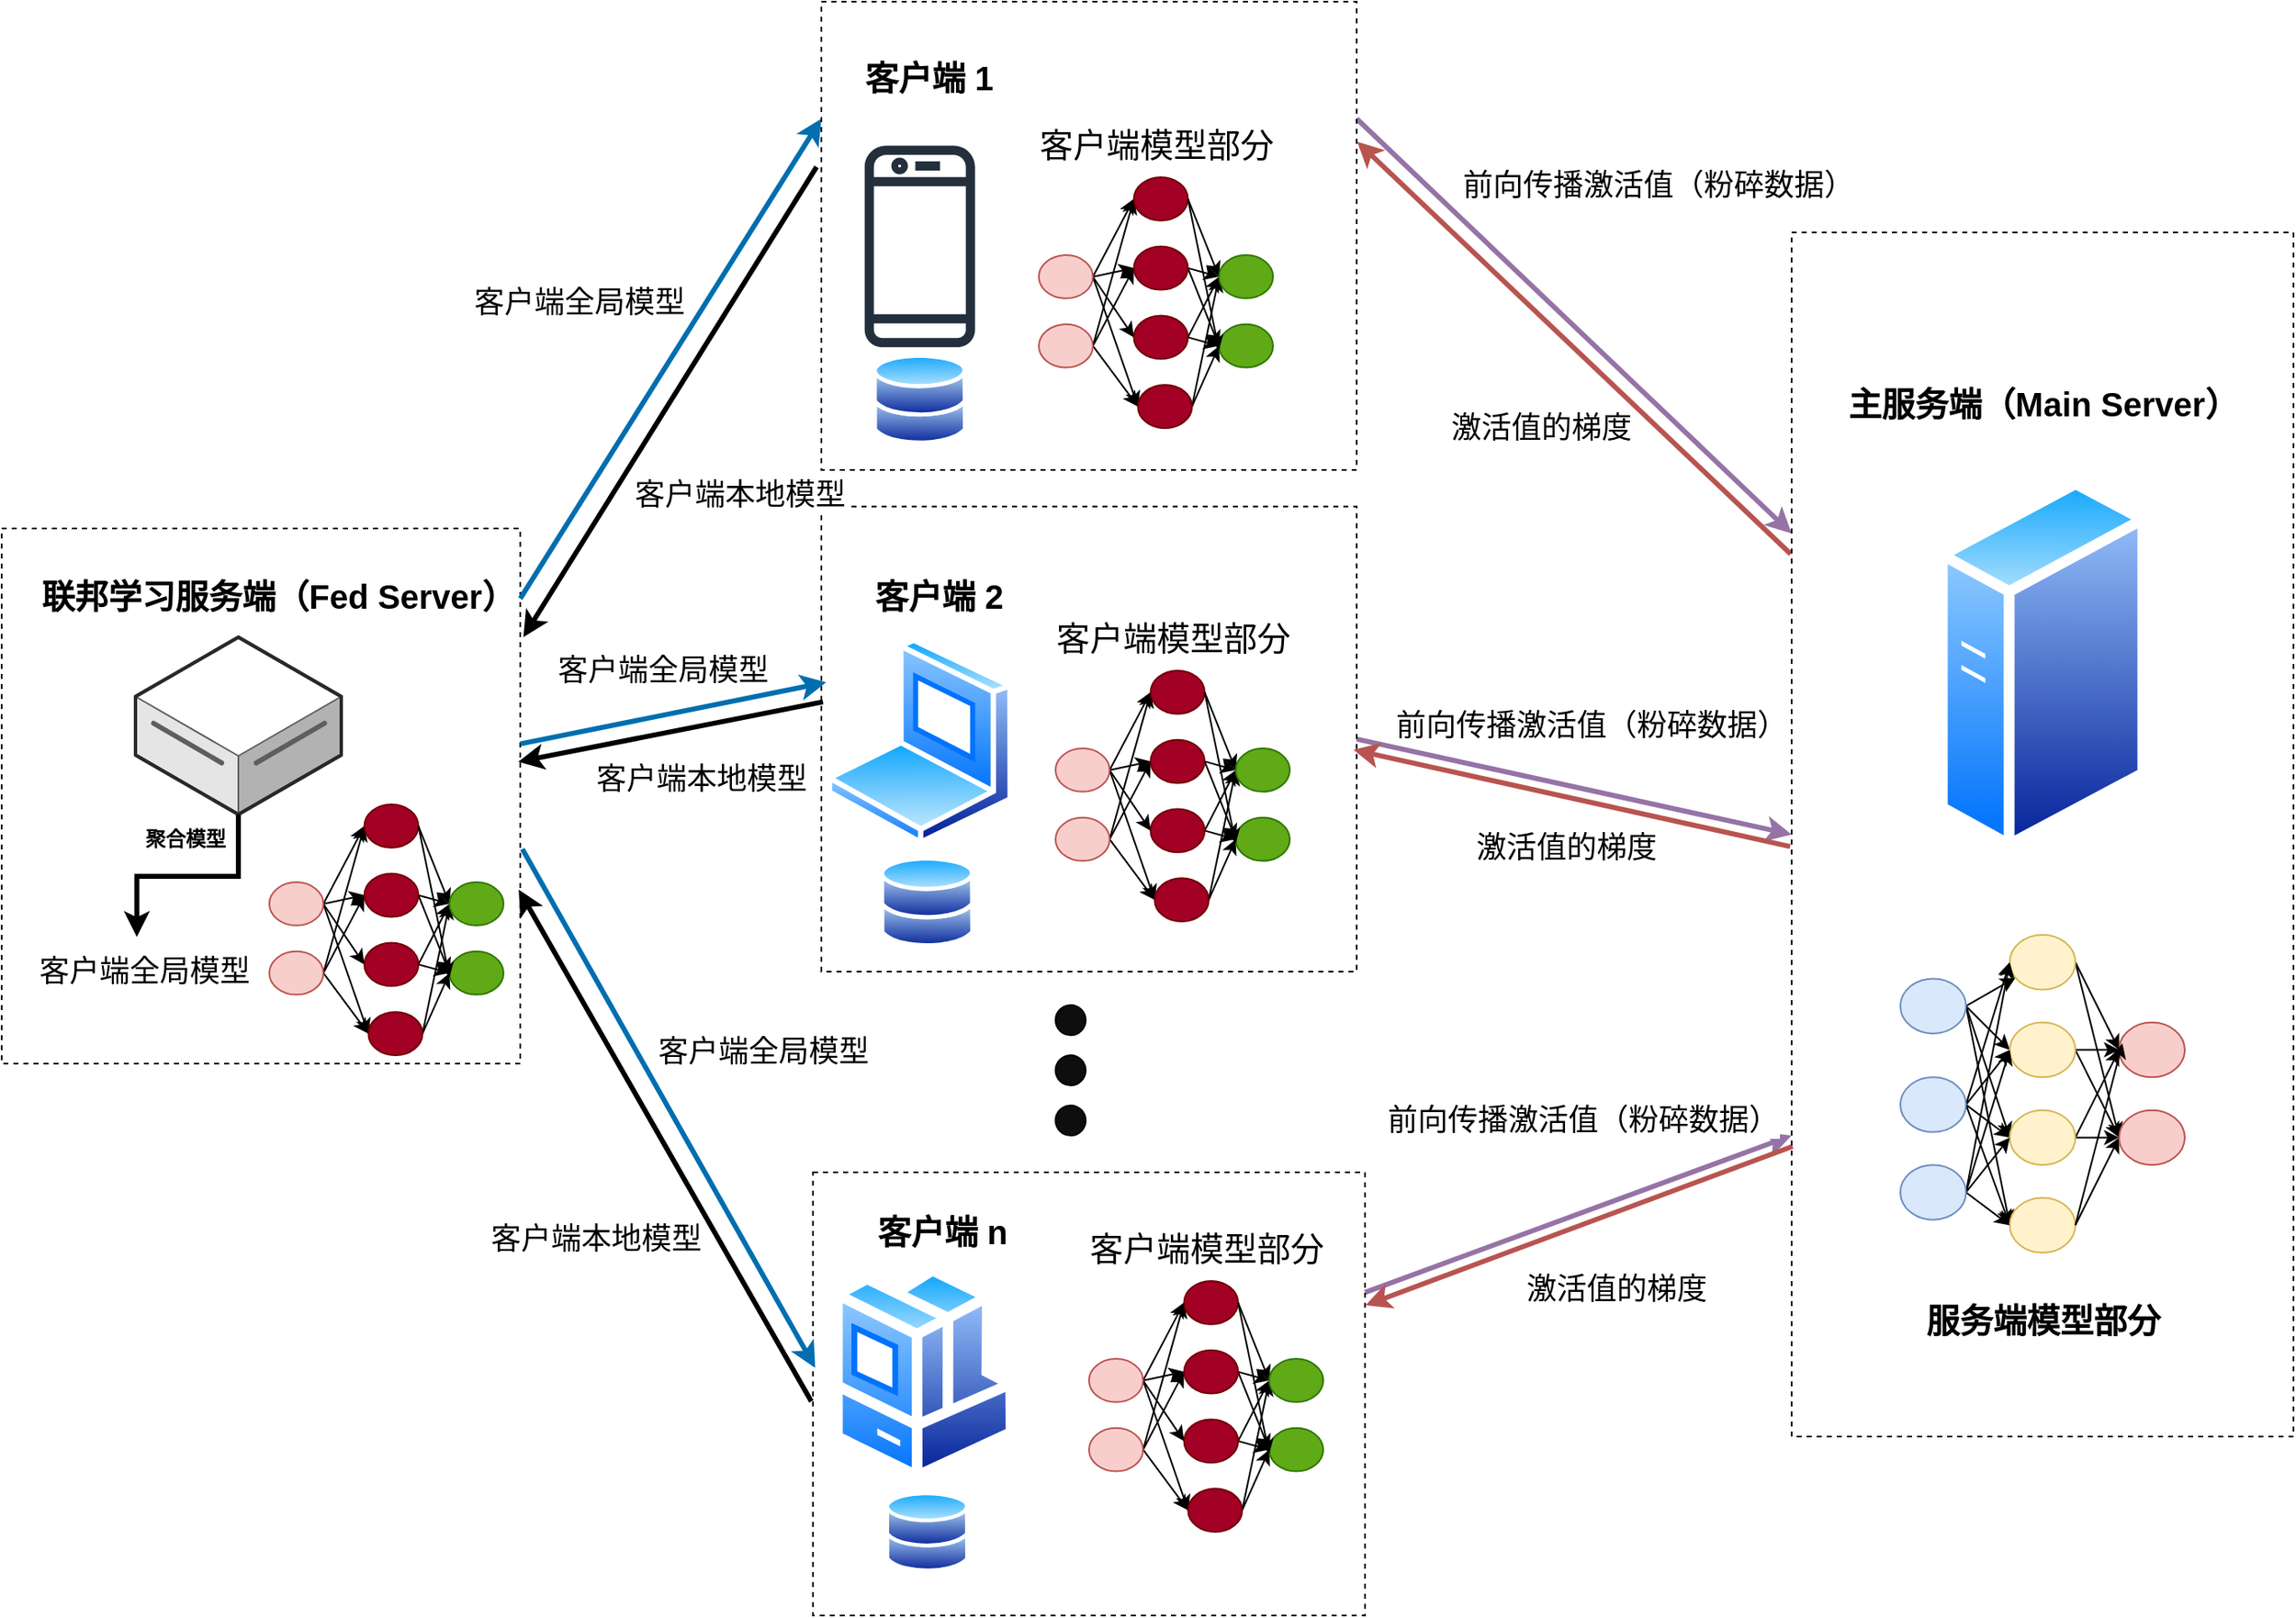 <mxfile version="27.0.2">
  <diagram name="第 1 页" id="g9WWgqkNGzH3kUJFMrO7">
    <mxGraphModel dx="3679" dy="2691" grid="1" gridSize="10" guides="1" tooltips="1" connect="1" arrows="1" fold="1" page="1" pageScale="1" pageWidth="827" pageHeight="1169" math="0" shadow="0">
      <root>
        <mxCell id="0" />
        <mxCell id="1" parent="0" />
        <mxCell id="t81v9A75GERVaWP3aRDa-1" value="" style="rounded=0;whiteSpace=wrap;html=1;fontFamily=Helvetica;fontSize=11;fontColor=default;labelBackgroundColor=default;fillColor=none;strokeColor=default;dashed=1;" vertex="1" parent="1">
          <mxGeometry x="-140" y="305" width="310" height="320" as="geometry" />
        </mxCell>
        <mxCell id="t81v9A75GERVaWP3aRDa-2" style="edgeStyle=none;shape=connector;rounded=0;orthogonalLoop=1;jettySize=auto;html=1;entryX=0.996;entryY=0.436;entryDx=0;entryDy=0;strokeColor=default;align=center;verticalAlign=middle;fontFamily=Helvetica;fontSize=11;fontColor=default;labelBackgroundColor=default;endArrow=classic;exitX=0.003;exitY=0.42;exitDx=0;exitDy=0;strokeWidth=3;exitPerimeter=0;entryPerimeter=0;" edge="1" parent="1" source="t81v9A75GERVaWP3aRDa-4" target="t81v9A75GERVaWP3aRDa-1">
          <mxGeometry relative="1" as="geometry" />
        </mxCell>
        <mxCell id="t81v9A75GERVaWP3aRDa-3" style="rounded=0;orthogonalLoop=1;jettySize=auto;html=1;exitX=1;exitY=0.5;exitDx=0;exitDy=0;entryX=0;entryY=0.5;entryDx=0;entryDy=0;strokeWidth=3;fillColor=#e1d5e7;strokeColor=#9673a6;" edge="1" parent="1" source="t81v9A75GERVaWP3aRDa-4" target="t81v9A75GERVaWP3aRDa-146">
          <mxGeometry relative="1" as="geometry" />
        </mxCell>
        <mxCell id="t81v9A75GERVaWP3aRDa-4" value="" style="rounded=0;whiteSpace=wrap;html=1;fontFamily=Helvetica;fontSize=11;fontColor=default;labelBackgroundColor=default;fillColor=none;strokeColor=default;dashed=1;" vertex="1" parent="1">
          <mxGeometry x="350" y="291.91" width="320" height="278.09" as="geometry" />
        </mxCell>
        <mxCell id="t81v9A75GERVaWP3aRDa-5" value="" style="verticalLabelPosition=bottom;html=1;verticalAlign=top;strokeWidth=1;align=center;outlineConnect=0;dashed=0;outlineConnect=0;shape=mxgraph.aws3d.dataServer;strokeColor=#5E5E5E;aspect=fixed;fontFamily=Helvetica;fontSize=11;fontColor=default;labelBackgroundColor=default;" vertex="1" parent="1">
          <mxGeometry x="-60" y="370" width="123" height="106" as="geometry" />
        </mxCell>
        <mxCell id="t81v9A75GERVaWP3aRDa-6" value="&lt;font style=&quot;font-size: 20px;&quot;&gt;&lt;b&gt;联邦学习服务端（Fed Server）&lt;/b&gt;&lt;/font&gt;" style="text;html=1;align=center;verticalAlign=middle;resizable=0;points=[];autosize=1;strokeColor=none;fillColor=none;fontFamily=Helvetica;fontSize=11;fontColor=default;labelBackgroundColor=default;" vertex="1" parent="1">
          <mxGeometry x="-130.0" y="325.3" width="310" height="40" as="geometry" />
        </mxCell>
        <mxCell id="t81v9A75GERVaWP3aRDa-7" style="edgeStyle=none;rounded=0;orthogonalLoop=1;jettySize=auto;html=1;exitX=1;exitY=0.131;exitDx=0;exitDy=0;entryX=0;entryY=0.25;entryDx=0;entryDy=0;strokeColor=#006EAF;align=center;verticalAlign=middle;fontFamily=Helvetica;fontSize=11;fontColor=default;labelBackgroundColor=default;endArrow=classic;strokeWidth=3;fillColor=#1ba1e2;exitPerimeter=0;" edge="1" parent="1" source="t81v9A75GERVaWP3aRDa-1" target="t81v9A75GERVaWP3aRDa-15">
          <mxGeometry relative="1" as="geometry" />
        </mxCell>
        <mxCell id="t81v9A75GERVaWP3aRDa-8" value="" style="ellipse;whiteSpace=wrap;html=1;aspect=fixed;fontFamily=Helvetica;fontSize=11;labelBackgroundColor=default;fillColor=light-dark(#0f0e0e, #ededed);container=0;" vertex="1" parent="1">
          <mxGeometry x="490" y="590" width="18" height="18" as="geometry" />
        </mxCell>
        <mxCell id="t81v9A75GERVaWP3aRDa-9" value="" style="ellipse;whiteSpace=wrap;html=1;aspect=fixed;fontFamily=Helvetica;fontSize=11;labelBackgroundColor=default;fillColor=light-dark(#0f0e0e, #ededed);container=0;" vertex="1" parent="1">
          <mxGeometry x="490" y="620" width="18" height="18" as="geometry" />
        </mxCell>
        <mxCell id="t81v9A75GERVaWP3aRDa-10" value="" style="ellipse;whiteSpace=wrap;html=1;aspect=fixed;fontFamily=Helvetica;fontSize=11;labelBackgroundColor=default;fillColor=light-dark(#0f0e0e, #ededed);container=0;" vertex="1" parent="1">
          <mxGeometry x="490" y="650" width="18" height="18" as="geometry" />
        </mxCell>
        <mxCell id="t81v9A75GERVaWP3aRDa-11" value="&lt;font style=&quot;font-size: 20px;&quot;&gt;&lt;b&gt;客户端 2&lt;/b&gt;&lt;/font&gt;" style="text;html=1;align=center;verticalAlign=middle;resizable=0;points=[];autosize=1;strokeColor=none;fillColor=none;fontFamily=Helvetica;fontSize=11;fontColor=default;labelBackgroundColor=default;" vertex="1" parent="1">
          <mxGeometry x="370.004" y="325.297" width="100" height="40" as="geometry" />
        </mxCell>
        <mxCell id="t81v9A75GERVaWP3aRDa-12" value="" style="image;aspect=fixed;perimeter=ellipsePerimeter;html=1;align=center;shadow=0;dashed=0;spacingTop=3;image=img/lib/active_directory/laptop_client.svg;" vertex="1" parent="1">
          <mxGeometry x="352.905" y="370.003" width="111.913" height="124.348" as="geometry" />
        </mxCell>
        <mxCell id="t81v9A75GERVaWP3aRDa-13" value="" style="image;aspect=fixed;perimeter=ellipsePerimeter;html=1;align=center;shadow=0;dashed=0;spacingTop=3;image=img/lib/active_directory/databases.svg;" vertex="1" parent="1">
          <mxGeometry x="384.998" y="500.613" width="56.522" height="55.391" as="geometry" />
        </mxCell>
        <mxCell id="t81v9A75GERVaWP3aRDa-14" style="rounded=0;orthogonalLoop=1;jettySize=auto;html=1;exitX=1;exitY=0.25;exitDx=0;exitDy=0;entryX=0;entryY=0.25;entryDx=0;entryDy=0;strokeWidth=3;fillColor=#e1d5e7;strokeColor=#9673a6;" edge="1" parent="1" source="t81v9A75GERVaWP3aRDa-15" target="t81v9A75GERVaWP3aRDa-146">
          <mxGeometry relative="1" as="geometry" />
        </mxCell>
        <mxCell id="t81v9A75GERVaWP3aRDa-15" value="" style="rounded=0;whiteSpace=wrap;html=1;fontFamily=Helvetica;fontSize=11;fontColor=default;labelBackgroundColor=default;fillColor=none;strokeColor=default;dashed=1;" vertex="1" parent="1">
          <mxGeometry x="350" y="-10" width="320" height="280" as="geometry" />
        </mxCell>
        <mxCell id="t81v9A75GERVaWP3aRDa-16" value="" style="image;aspect=fixed;perimeter=ellipsePerimeter;html=1;align=center;shadow=0;dashed=0;spacingTop=3;image=img/lib/active_directory/databases.svg;" vertex="1" parent="1">
          <mxGeometry x="380.601" y="199.999" width="56.522" height="55.391" as="geometry" />
        </mxCell>
        <mxCell id="t81v9A75GERVaWP3aRDa-17" value="" style="sketch=0;outlineConnect=0;fontColor=#232F3E;gradientColor=none;fillColor=#232F3D;strokeColor=none;dashed=0;verticalLabelPosition=bottom;verticalAlign=top;align=center;html=1;fontSize=12;fontStyle=0;aspect=fixed;pointerEvents=1;shape=mxgraph.aws4.mobile_client;" vertex="1" parent="1">
          <mxGeometry x="375.882" y="73.652" width="65.961" height="125.478" as="geometry" />
        </mxCell>
        <mxCell id="t81v9A75GERVaWP3aRDa-18" value="&lt;font style=&quot;font-size: 20px;&quot;&gt;&lt;b&gt;客户端 1&lt;/b&gt;&lt;/font&gt;" style="text;html=1;align=center;verticalAlign=middle;resizable=0;points=[];autosize=1;strokeColor=none;fillColor=none;fontFamily=Helvetica;fontSize=11;fontColor=default;labelBackgroundColor=default;" vertex="1" parent="1">
          <mxGeometry x="364.004" y="14.997" width="100" height="40" as="geometry" />
        </mxCell>
        <mxCell id="t81v9A75GERVaWP3aRDa-19" value="&lt;font style=&quot;font-size: 20px;&quot;&gt;客户端模型部分&lt;/font&gt;" style="text;html=1;align=center;verticalAlign=middle;resizable=0;points=[];autosize=1;strokeColor=none;fillColor=none;fontFamily=Helvetica;fontSize=11;fontColor=default;labelBackgroundColor=default;" vertex="1" parent="1">
          <mxGeometry x="470" y="55" width="160" height="40" as="geometry" />
        </mxCell>
        <mxCell id="t81v9A75GERVaWP3aRDa-20" value="" style="group" vertex="1" connectable="0" parent="1">
          <mxGeometry x="480" y="95" width="140" height="150" as="geometry" />
        </mxCell>
        <mxCell id="t81v9A75GERVaWP3aRDa-21" style="rounded=0;orthogonalLoop=1;jettySize=auto;html=1;exitX=1;exitY=0.5;exitDx=0;exitDy=0;entryX=0;entryY=0.5;entryDx=0;entryDy=0;" edge="1" parent="t81v9A75GERVaWP3aRDa-20" source="t81v9A75GERVaWP3aRDa-25" target="t81v9A75GERVaWP3aRDa-31">
          <mxGeometry relative="1" as="geometry" />
        </mxCell>
        <mxCell id="t81v9A75GERVaWP3aRDa-22" style="edgeStyle=none;shape=connector;rounded=0;orthogonalLoop=1;jettySize=auto;html=1;exitX=1;exitY=0.5;exitDx=0;exitDy=0;entryX=0;entryY=0.5;entryDx=0;entryDy=0;strokeColor=default;align=center;verticalAlign=middle;fontFamily=Helvetica;fontSize=11;fontColor=default;labelBackgroundColor=default;endArrow=classic;" edge="1" parent="t81v9A75GERVaWP3aRDa-20" source="t81v9A75GERVaWP3aRDa-25" target="t81v9A75GERVaWP3aRDa-34">
          <mxGeometry relative="1" as="geometry" />
        </mxCell>
        <mxCell id="t81v9A75GERVaWP3aRDa-23" style="edgeStyle=none;shape=connector;rounded=0;orthogonalLoop=1;jettySize=auto;html=1;exitX=1;exitY=0.5;exitDx=0;exitDy=0;entryX=0;entryY=0.5;entryDx=0;entryDy=0;strokeColor=default;align=center;verticalAlign=middle;fontFamily=Helvetica;fontSize=11;fontColor=default;labelBackgroundColor=default;endArrow=classic;" edge="1" parent="t81v9A75GERVaWP3aRDa-20" source="t81v9A75GERVaWP3aRDa-25" target="t81v9A75GERVaWP3aRDa-37">
          <mxGeometry relative="1" as="geometry" />
        </mxCell>
        <mxCell id="t81v9A75GERVaWP3aRDa-24" style="edgeStyle=none;shape=connector;rounded=0;orthogonalLoop=1;jettySize=auto;html=1;exitX=1;exitY=0.5;exitDx=0;exitDy=0;entryX=0;entryY=0.5;entryDx=0;entryDy=0;strokeColor=default;align=center;verticalAlign=middle;fontFamily=Helvetica;fontSize=11;fontColor=default;labelBackgroundColor=default;endArrow=classic;" edge="1" parent="t81v9A75GERVaWP3aRDa-20" source="t81v9A75GERVaWP3aRDa-25" target="t81v9A75GERVaWP3aRDa-40">
          <mxGeometry relative="1" as="geometry" />
        </mxCell>
        <mxCell id="t81v9A75GERVaWP3aRDa-25" value="" style="ellipse;whiteSpace=wrap;html=1;fillColor=#f8cecc;strokeColor=#b85450;" vertex="1" parent="t81v9A75GERVaWP3aRDa-20">
          <mxGeometry y="46.552" width="32.308" height="25.862" as="geometry" />
        </mxCell>
        <mxCell id="t81v9A75GERVaWP3aRDa-26" style="edgeStyle=none;shape=connector;rounded=0;orthogonalLoop=1;jettySize=auto;html=1;exitX=1;exitY=0.5;exitDx=0;exitDy=0;entryX=0;entryY=0.5;entryDx=0;entryDy=0;strokeColor=default;align=center;verticalAlign=middle;fontFamily=Helvetica;fontSize=11;fontColor=default;labelBackgroundColor=default;endArrow=classic;" edge="1" parent="t81v9A75GERVaWP3aRDa-20" source="t81v9A75GERVaWP3aRDa-29" target="t81v9A75GERVaWP3aRDa-31">
          <mxGeometry relative="1" as="geometry" />
        </mxCell>
        <mxCell id="t81v9A75GERVaWP3aRDa-27" style="edgeStyle=none;shape=connector;rounded=0;orthogonalLoop=1;jettySize=auto;html=1;exitX=1;exitY=0.5;exitDx=0;exitDy=0;entryX=0;entryY=0.5;entryDx=0;entryDy=0;strokeColor=default;align=center;verticalAlign=middle;fontFamily=Helvetica;fontSize=11;fontColor=default;labelBackgroundColor=default;endArrow=classic;" edge="1" parent="t81v9A75GERVaWP3aRDa-20" source="t81v9A75GERVaWP3aRDa-29" target="t81v9A75GERVaWP3aRDa-34">
          <mxGeometry relative="1" as="geometry" />
        </mxCell>
        <mxCell id="t81v9A75GERVaWP3aRDa-28" style="edgeStyle=none;shape=connector;rounded=0;orthogonalLoop=1;jettySize=auto;html=1;exitX=1;exitY=0.5;exitDx=0;exitDy=0;entryX=0;entryY=0.5;entryDx=0;entryDy=0;strokeColor=default;align=center;verticalAlign=middle;fontFamily=Helvetica;fontSize=11;fontColor=default;labelBackgroundColor=default;endArrow=classic;" edge="1" parent="t81v9A75GERVaWP3aRDa-20" source="t81v9A75GERVaWP3aRDa-29" target="t81v9A75GERVaWP3aRDa-40">
          <mxGeometry relative="1" as="geometry" />
        </mxCell>
        <mxCell id="t81v9A75GERVaWP3aRDa-29" value="" style="ellipse;whiteSpace=wrap;html=1;fillColor=#f8cecc;strokeColor=#b85450;" vertex="1" parent="t81v9A75GERVaWP3aRDa-20">
          <mxGeometry y="87.931" width="32.308" height="25.862" as="geometry" />
        </mxCell>
        <mxCell id="t81v9A75GERVaWP3aRDa-30" style="edgeStyle=none;shape=connector;rounded=0;orthogonalLoop=1;jettySize=auto;html=1;exitX=1;exitY=0.5;exitDx=0;exitDy=0;entryX=0;entryY=0.5;entryDx=0;entryDy=0;strokeColor=default;align=center;verticalAlign=middle;fontFamily=Helvetica;fontSize=11;fontColor=default;labelBackgroundColor=default;endArrow=classic;" edge="1" parent="t81v9A75GERVaWP3aRDa-20" source="t81v9A75GERVaWP3aRDa-31" target="t81v9A75GERVaWP3aRDa-41">
          <mxGeometry relative="1" as="geometry" />
        </mxCell>
        <mxCell id="t81v9A75GERVaWP3aRDa-31" value="" style="ellipse;whiteSpace=wrap;html=1;fillColor=#a20025;fontColor=#ffffff;strokeColor=#6F0000;" vertex="1" parent="t81v9A75GERVaWP3aRDa-20">
          <mxGeometry x="56.808" width="32.308" height="25.862" as="geometry" />
        </mxCell>
        <mxCell id="t81v9A75GERVaWP3aRDa-32" style="edgeStyle=none;shape=connector;rounded=0;orthogonalLoop=1;jettySize=auto;html=1;exitX=1;exitY=0.5;exitDx=0;exitDy=0;entryX=0;entryY=0.5;entryDx=0;entryDy=0;strokeColor=default;align=center;verticalAlign=middle;fontFamily=Helvetica;fontSize=11;fontColor=default;labelBackgroundColor=default;endArrow=classic;" edge="1" parent="t81v9A75GERVaWP3aRDa-20" source="t81v9A75GERVaWP3aRDa-34" target="t81v9A75GERVaWP3aRDa-41">
          <mxGeometry relative="1" as="geometry" />
        </mxCell>
        <mxCell id="t81v9A75GERVaWP3aRDa-33" style="edgeStyle=none;shape=connector;rounded=0;orthogonalLoop=1;jettySize=auto;html=1;exitX=1;exitY=0.5;exitDx=0;exitDy=0;entryX=0;entryY=0.5;entryDx=0;entryDy=0;strokeColor=default;align=center;verticalAlign=middle;fontFamily=Helvetica;fontSize=11;fontColor=default;labelBackgroundColor=default;endArrow=classic;" edge="1" parent="t81v9A75GERVaWP3aRDa-20" source="t81v9A75GERVaWP3aRDa-34" target="t81v9A75GERVaWP3aRDa-42">
          <mxGeometry relative="1" as="geometry" />
        </mxCell>
        <mxCell id="t81v9A75GERVaWP3aRDa-34" value="" style="ellipse;whiteSpace=wrap;html=1;fillColor=#a20025;fontColor=#ffffff;strokeColor=#6F0000;" vertex="1" parent="t81v9A75GERVaWP3aRDa-20">
          <mxGeometry x="56.808" y="41.379" width="32.308" height="25.862" as="geometry" />
        </mxCell>
        <mxCell id="t81v9A75GERVaWP3aRDa-35" style="edgeStyle=none;shape=connector;rounded=0;orthogonalLoop=1;jettySize=auto;html=1;exitX=1;exitY=0.5;exitDx=0;exitDy=0;entryX=0;entryY=0.5;entryDx=0;entryDy=0;strokeColor=default;align=center;verticalAlign=middle;fontFamily=Helvetica;fontSize=11;fontColor=default;labelBackgroundColor=default;endArrow=classic;" edge="1" parent="t81v9A75GERVaWP3aRDa-20" source="t81v9A75GERVaWP3aRDa-37" target="t81v9A75GERVaWP3aRDa-42">
          <mxGeometry relative="1" as="geometry" />
        </mxCell>
        <mxCell id="t81v9A75GERVaWP3aRDa-36" style="edgeStyle=none;shape=connector;rounded=0;orthogonalLoop=1;jettySize=auto;html=1;exitX=1;exitY=0.5;exitDx=0;exitDy=0;entryX=0;entryY=0.5;entryDx=0;entryDy=0;strokeColor=default;align=center;verticalAlign=middle;fontFamily=Helvetica;fontSize=11;fontColor=default;labelBackgroundColor=default;endArrow=classic;" edge="1" parent="t81v9A75GERVaWP3aRDa-20" source="t81v9A75GERVaWP3aRDa-37" target="t81v9A75GERVaWP3aRDa-41">
          <mxGeometry relative="1" as="geometry" />
        </mxCell>
        <mxCell id="t81v9A75GERVaWP3aRDa-37" value="" style="ellipse;whiteSpace=wrap;html=1;fillColor=#a20025;fontColor=#ffffff;strokeColor=#6F0000;" vertex="1" parent="t81v9A75GERVaWP3aRDa-20">
          <mxGeometry x="56.808" y="82.759" width="32.308" height="25.862" as="geometry" />
        </mxCell>
        <mxCell id="t81v9A75GERVaWP3aRDa-38" style="edgeStyle=none;shape=connector;rounded=0;orthogonalLoop=1;jettySize=auto;html=1;exitX=1;exitY=0.5;exitDx=0;exitDy=0;entryX=0;entryY=0.5;entryDx=0;entryDy=0;strokeColor=default;align=center;verticalAlign=middle;fontFamily=Helvetica;fontSize=11;fontColor=default;labelBackgroundColor=default;endArrow=classic;" edge="1" parent="t81v9A75GERVaWP3aRDa-20" source="t81v9A75GERVaWP3aRDa-40" target="t81v9A75GERVaWP3aRDa-42">
          <mxGeometry relative="1" as="geometry" />
        </mxCell>
        <mxCell id="t81v9A75GERVaWP3aRDa-39" style="edgeStyle=none;shape=connector;rounded=0;orthogonalLoop=1;jettySize=auto;html=1;exitX=1;exitY=0.5;exitDx=0;exitDy=0;entryX=0;entryY=0.5;entryDx=0;entryDy=0;strokeColor=default;align=center;verticalAlign=middle;fontFamily=Helvetica;fontSize=11;fontColor=default;labelBackgroundColor=default;endArrow=classic;" edge="1" parent="t81v9A75GERVaWP3aRDa-20" source="t81v9A75GERVaWP3aRDa-40" target="t81v9A75GERVaWP3aRDa-41">
          <mxGeometry relative="1" as="geometry" />
        </mxCell>
        <mxCell id="t81v9A75GERVaWP3aRDa-40" value="" style="ellipse;whiteSpace=wrap;html=1;fillColor=#a20025;fontColor=#ffffff;strokeColor=#6F0000;" vertex="1" parent="t81v9A75GERVaWP3aRDa-20">
          <mxGeometry x="59.231" y="124.138" width="32.308" height="25.862" as="geometry" />
        </mxCell>
        <mxCell id="t81v9A75GERVaWP3aRDa-41" value="" style="ellipse;whiteSpace=wrap;html=1;fillColor=#60a917;fontColor=#ffffff;strokeColor=#2D7600;" vertex="1" parent="t81v9A75GERVaWP3aRDa-20">
          <mxGeometry x="107.692" y="46.552" width="32.308" height="25.862" as="geometry" />
        </mxCell>
        <mxCell id="t81v9A75GERVaWP3aRDa-42" value="" style="ellipse;whiteSpace=wrap;html=1;fillColor=#60a917;fontColor=#ffffff;strokeColor=#2D7600;" vertex="1" parent="t81v9A75GERVaWP3aRDa-20">
          <mxGeometry x="107.692" y="87.931" width="32.308" height="25.862" as="geometry" />
        </mxCell>
        <mxCell id="t81v9A75GERVaWP3aRDa-43" style="edgeStyle=none;shape=connector;rounded=0;orthogonalLoop=1;jettySize=auto;html=1;exitX=1;exitY=0.5;exitDx=0;exitDy=0;entryX=0;entryY=0.6;entryDx=0;entryDy=0;entryPerimeter=0;strokeColor=default;align=center;verticalAlign=middle;fontFamily=Helvetica;fontSize=11;fontColor=default;labelBackgroundColor=default;endArrow=classic;" edge="1" parent="t81v9A75GERVaWP3aRDa-20" source="t81v9A75GERVaWP3aRDa-31" target="t81v9A75GERVaWP3aRDa-42">
          <mxGeometry relative="1" as="geometry" />
        </mxCell>
        <mxCell id="t81v9A75GERVaWP3aRDa-44" value="&lt;font style=&quot;font-size: 20px;&quot;&gt;客户端模型部分&lt;/font&gt;" style="text;html=1;align=center;verticalAlign=middle;resizable=0;points=[];autosize=1;strokeColor=none;fillColor=none;fontFamily=Helvetica;fontSize=11;fontColor=default;labelBackgroundColor=default;" vertex="1" parent="1">
          <mxGeometry x="480" y="350" width="160" height="40" as="geometry" />
        </mxCell>
        <mxCell id="t81v9A75GERVaWP3aRDa-45" value="" style="group" vertex="1" connectable="0" parent="1">
          <mxGeometry x="490" y="390" width="140" height="150" as="geometry" />
        </mxCell>
        <mxCell id="t81v9A75GERVaWP3aRDa-46" style="rounded=0;orthogonalLoop=1;jettySize=auto;html=1;exitX=1;exitY=0.5;exitDx=0;exitDy=0;entryX=0;entryY=0.5;entryDx=0;entryDy=0;" edge="1" parent="t81v9A75GERVaWP3aRDa-45" source="t81v9A75GERVaWP3aRDa-50" target="t81v9A75GERVaWP3aRDa-56">
          <mxGeometry relative="1" as="geometry" />
        </mxCell>
        <mxCell id="t81v9A75GERVaWP3aRDa-47" style="edgeStyle=none;shape=connector;rounded=0;orthogonalLoop=1;jettySize=auto;html=1;exitX=1;exitY=0.5;exitDx=0;exitDy=0;entryX=0;entryY=0.5;entryDx=0;entryDy=0;strokeColor=default;align=center;verticalAlign=middle;fontFamily=Helvetica;fontSize=11;fontColor=default;labelBackgroundColor=default;endArrow=classic;" edge="1" parent="t81v9A75GERVaWP3aRDa-45" source="t81v9A75GERVaWP3aRDa-50" target="t81v9A75GERVaWP3aRDa-59">
          <mxGeometry relative="1" as="geometry" />
        </mxCell>
        <mxCell id="t81v9A75GERVaWP3aRDa-48" style="edgeStyle=none;shape=connector;rounded=0;orthogonalLoop=1;jettySize=auto;html=1;exitX=1;exitY=0.5;exitDx=0;exitDy=0;entryX=0;entryY=0.5;entryDx=0;entryDy=0;strokeColor=default;align=center;verticalAlign=middle;fontFamily=Helvetica;fontSize=11;fontColor=default;labelBackgroundColor=default;endArrow=classic;" edge="1" parent="t81v9A75GERVaWP3aRDa-45" source="t81v9A75GERVaWP3aRDa-50" target="t81v9A75GERVaWP3aRDa-62">
          <mxGeometry relative="1" as="geometry" />
        </mxCell>
        <mxCell id="t81v9A75GERVaWP3aRDa-49" style="edgeStyle=none;shape=connector;rounded=0;orthogonalLoop=1;jettySize=auto;html=1;exitX=1;exitY=0.5;exitDx=0;exitDy=0;entryX=0;entryY=0.5;entryDx=0;entryDy=0;strokeColor=default;align=center;verticalAlign=middle;fontFamily=Helvetica;fontSize=11;fontColor=default;labelBackgroundColor=default;endArrow=classic;" edge="1" parent="t81v9A75GERVaWP3aRDa-45" source="t81v9A75GERVaWP3aRDa-50" target="t81v9A75GERVaWP3aRDa-65">
          <mxGeometry relative="1" as="geometry" />
        </mxCell>
        <mxCell id="t81v9A75GERVaWP3aRDa-50" value="" style="ellipse;whiteSpace=wrap;html=1;fillColor=#f8cecc;strokeColor=#b85450;" vertex="1" parent="t81v9A75GERVaWP3aRDa-45">
          <mxGeometry y="46.552" width="32.308" height="25.862" as="geometry" />
        </mxCell>
        <mxCell id="t81v9A75GERVaWP3aRDa-51" style="edgeStyle=none;shape=connector;rounded=0;orthogonalLoop=1;jettySize=auto;html=1;exitX=1;exitY=0.5;exitDx=0;exitDy=0;entryX=0;entryY=0.5;entryDx=0;entryDy=0;strokeColor=default;align=center;verticalAlign=middle;fontFamily=Helvetica;fontSize=11;fontColor=default;labelBackgroundColor=default;endArrow=classic;" edge="1" parent="t81v9A75GERVaWP3aRDa-45" source="t81v9A75GERVaWP3aRDa-54" target="t81v9A75GERVaWP3aRDa-56">
          <mxGeometry relative="1" as="geometry" />
        </mxCell>
        <mxCell id="t81v9A75GERVaWP3aRDa-52" style="edgeStyle=none;shape=connector;rounded=0;orthogonalLoop=1;jettySize=auto;html=1;exitX=1;exitY=0.5;exitDx=0;exitDy=0;entryX=0;entryY=0.5;entryDx=0;entryDy=0;strokeColor=default;align=center;verticalAlign=middle;fontFamily=Helvetica;fontSize=11;fontColor=default;labelBackgroundColor=default;endArrow=classic;" edge="1" parent="t81v9A75GERVaWP3aRDa-45" source="t81v9A75GERVaWP3aRDa-54" target="t81v9A75GERVaWP3aRDa-59">
          <mxGeometry relative="1" as="geometry" />
        </mxCell>
        <mxCell id="t81v9A75GERVaWP3aRDa-53" style="edgeStyle=none;shape=connector;rounded=0;orthogonalLoop=1;jettySize=auto;html=1;exitX=1;exitY=0.5;exitDx=0;exitDy=0;entryX=0;entryY=0.5;entryDx=0;entryDy=0;strokeColor=default;align=center;verticalAlign=middle;fontFamily=Helvetica;fontSize=11;fontColor=default;labelBackgroundColor=default;endArrow=classic;" edge="1" parent="t81v9A75GERVaWP3aRDa-45" source="t81v9A75GERVaWP3aRDa-54" target="t81v9A75GERVaWP3aRDa-65">
          <mxGeometry relative="1" as="geometry" />
        </mxCell>
        <mxCell id="t81v9A75GERVaWP3aRDa-54" value="" style="ellipse;whiteSpace=wrap;html=1;fillColor=#f8cecc;strokeColor=#b85450;" vertex="1" parent="t81v9A75GERVaWP3aRDa-45">
          <mxGeometry y="87.931" width="32.308" height="25.862" as="geometry" />
        </mxCell>
        <mxCell id="t81v9A75GERVaWP3aRDa-55" style="edgeStyle=none;shape=connector;rounded=0;orthogonalLoop=1;jettySize=auto;html=1;exitX=1;exitY=0.5;exitDx=0;exitDy=0;entryX=0;entryY=0.5;entryDx=0;entryDy=0;strokeColor=default;align=center;verticalAlign=middle;fontFamily=Helvetica;fontSize=11;fontColor=default;labelBackgroundColor=default;endArrow=classic;" edge="1" parent="t81v9A75GERVaWP3aRDa-45" source="t81v9A75GERVaWP3aRDa-56" target="t81v9A75GERVaWP3aRDa-66">
          <mxGeometry relative="1" as="geometry" />
        </mxCell>
        <mxCell id="t81v9A75GERVaWP3aRDa-56" value="" style="ellipse;whiteSpace=wrap;html=1;fillColor=#a20025;fontColor=#ffffff;strokeColor=#6F0000;" vertex="1" parent="t81v9A75GERVaWP3aRDa-45">
          <mxGeometry x="56.808" width="32.308" height="25.862" as="geometry" />
        </mxCell>
        <mxCell id="t81v9A75GERVaWP3aRDa-57" style="edgeStyle=none;shape=connector;rounded=0;orthogonalLoop=1;jettySize=auto;html=1;exitX=1;exitY=0.5;exitDx=0;exitDy=0;entryX=0;entryY=0.5;entryDx=0;entryDy=0;strokeColor=default;align=center;verticalAlign=middle;fontFamily=Helvetica;fontSize=11;fontColor=default;labelBackgroundColor=default;endArrow=classic;" edge="1" parent="t81v9A75GERVaWP3aRDa-45" source="t81v9A75GERVaWP3aRDa-59" target="t81v9A75GERVaWP3aRDa-66">
          <mxGeometry relative="1" as="geometry" />
        </mxCell>
        <mxCell id="t81v9A75GERVaWP3aRDa-58" style="edgeStyle=none;shape=connector;rounded=0;orthogonalLoop=1;jettySize=auto;html=1;exitX=1;exitY=0.5;exitDx=0;exitDy=0;entryX=0;entryY=0.5;entryDx=0;entryDy=0;strokeColor=default;align=center;verticalAlign=middle;fontFamily=Helvetica;fontSize=11;fontColor=default;labelBackgroundColor=default;endArrow=classic;" edge="1" parent="t81v9A75GERVaWP3aRDa-45" source="t81v9A75GERVaWP3aRDa-59" target="t81v9A75GERVaWP3aRDa-67">
          <mxGeometry relative="1" as="geometry" />
        </mxCell>
        <mxCell id="t81v9A75GERVaWP3aRDa-59" value="" style="ellipse;whiteSpace=wrap;html=1;fillColor=#a20025;fontColor=#ffffff;strokeColor=#6F0000;" vertex="1" parent="t81v9A75GERVaWP3aRDa-45">
          <mxGeometry x="56.808" y="41.379" width="32.308" height="25.862" as="geometry" />
        </mxCell>
        <mxCell id="t81v9A75GERVaWP3aRDa-60" style="edgeStyle=none;shape=connector;rounded=0;orthogonalLoop=1;jettySize=auto;html=1;exitX=1;exitY=0.5;exitDx=0;exitDy=0;entryX=0;entryY=0.5;entryDx=0;entryDy=0;strokeColor=default;align=center;verticalAlign=middle;fontFamily=Helvetica;fontSize=11;fontColor=default;labelBackgroundColor=default;endArrow=classic;" edge="1" parent="t81v9A75GERVaWP3aRDa-45" source="t81v9A75GERVaWP3aRDa-62" target="t81v9A75GERVaWP3aRDa-67">
          <mxGeometry relative="1" as="geometry" />
        </mxCell>
        <mxCell id="t81v9A75GERVaWP3aRDa-61" style="edgeStyle=none;shape=connector;rounded=0;orthogonalLoop=1;jettySize=auto;html=1;exitX=1;exitY=0.5;exitDx=0;exitDy=0;entryX=0;entryY=0.5;entryDx=0;entryDy=0;strokeColor=default;align=center;verticalAlign=middle;fontFamily=Helvetica;fontSize=11;fontColor=default;labelBackgroundColor=default;endArrow=classic;" edge="1" parent="t81v9A75GERVaWP3aRDa-45" source="t81v9A75GERVaWP3aRDa-62" target="t81v9A75GERVaWP3aRDa-66">
          <mxGeometry relative="1" as="geometry" />
        </mxCell>
        <mxCell id="t81v9A75GERVaWP3aRDa-62" value="" style="ellipse;whiteSpace=wrap;html=1;fillColor=#a20025;fontColor=#ffffff;strokeColor=#6F0000;" vertex="1" parent="t81v9A75GERVaWP3aRDa-45">
          <mxGeometry x="56.808" y="82.759" width="32.308" height="25.862" as="geometry" />
        </mxCell>
        <mxCell id="t81v9A75GERVaWP3aRDa-63" style="edgeStyle=none;shape=connector;rounded=0;orthogonalLoop=1;jettySize=auto;html=1;exitX=1;exitY=0.5;exitDx=0;exitDy=0;entryX=0;entryY=0.5;entryDx=0;entryDy=0;strokeColor=default;align=center;verticalAlign=middle;fontFamily=Helvetica;fontSize=11;fontColor=default;labelBackgroundColor=default;endArrow=classic;" edge="1" parent="t81v9A75GERVaWP3aRDa-45" source="t81v9A75GERVaWP3aRDa-65" target="t81v9A75GERVaWP3aRDa-67">
          <mxGeometry relative="1" as="geometry" />
        </mxCell>
        <mxCell id="t81v9A75GERVaWP3aRDa-64" style="edgeStyle=none;shape=connector;rounded=0;orthogonalLoop=1;jettySize=auto;html=1;exitX=1;exitY=0.5;exitDx=0;exitDy=0;entryX=0;entryY=0.5;entryDx=0;entryDy=0;strokeColor=default;align=center;verticalAlign=middle;fontFamily=Helvetica;fontSize=11;fontColor=default;labelBackgroundColor=default;endArrow=classic;" edge="1" parent="t81v9A75GERVaWP3aRDa-45" source="t81v9A75GERVaWP3aRDa-65" target="t81v9A75GERVaWP3aRDa-66">
          <mxGeometry relative="1" as="geometry" />
        </mxCell>
        <mxCell id="t81v9A75GERVaWP3aRDa-65" value="" style="ellipse;whiteSpace=wrap;html=1;fillColor=#a20025;fontColor=#ffffff;strokeColor=#6F0000;" vertex="1" parent="t81v9A75GERVaWP3aRDa-45">
          <mxGeometry x="59.231" y="124.138" width="32.308" height="25.862" as="geometry" />
        </mxCell>
        <mxCell id="t81v9A75GERVaWP3aRDa-66" value="" style="ellipse;whiteSpace=wrap;html=1;fillColor=#60a917;fontColor=#ffffff;strokeColor=#2D7600;" vertex="1" parent="t81v9A75GERVaWP3aRDa-45">
          <mxGeometry x="107.692" y="46.552" width="32.308" height="25.862" as="geometry" />
        </mxCell>
        <mxCell id="t81v9A75GERVaWP3aRDa-67" value="" style="ellipse;whiteSpace=wrap;html=1;fillColor=#60a917;fontColor=#ffffff;strokeColor=#2D7600;" vertex="1" parent="t81v9A75GERVaWP3aRDa-45">
          <mxGeometry x="107.692" y="87.931" width="32.308" height="25.862" as="geometry" />
        </mxCell>
        <mxCell id="t81v9A75GERVaWP3aRDa-68" style="edgeStyle=none;shape=connector;rounded=0;orthogonalLoop=1;jettySize=auto;html=1;exitX=1;exitY=0.5;exitDx=0;exitDy=0;entryX=0;entryY=0.6;entryDx=0;entryDy=0;entryPerimeter=0;strokeColor=default;align=center;verticalAlign=middle;fontFamily=Helvetica;fontSize=11;fontColor=default;labelBackgroundColor=default;endArrow=classic;" edge="1" parent="t81v9A75GERVaWP3aRDa-45" source="t81v9A75GERVaWP3aRDa-56" target="t81v9A75GERVaWP3aRDa-67">
          <mxGeometry relative="1" as="geometry" />
        </mxCell>
        <mxCell id="t81v9A75GERVaWP3aRDa-69" value="" style="group" vertex="1" connectable="0" parent="1">
          <mxGeometry x="345" y="690" width="330" height="265" as="geometry" />
        </mxCell>
        <mxCell id="t81v9A75GERVaWP3aRDa-70" value="" style="rounded=0;whiteSpace=wrap;html=1;fontFamily=Helvetica;fontSize=11;fontColor=default;labelBackgroundColor=default;fillColor=none;strokeColor=default;dashed=1;" vertex="1" parent="t81v9A75GERVaWP3aRDa-69">
          <mxGeometry width="330" height="265" as="geometry" />
        </mxCell>
        <mxCell id="t81v9A75GERVaWP3aRDa-71" value="" style="image;aspect=fixed;perimeter=ellipsePerimeter;html=1;align=center;shadow=0;dashed=0;spacingTop=3;image=img/lib/active_directory/workstation_client.svg;" vertex="1" parent="t81v9A75GERVaWP3aRDa-69">
          <mxGeometry x="11.25" y="55" width="110.5" height="130" as="geometry" />
        </mxCell>
        <mxCell id="t81v9A75GERVaWP3aRDa-72" value="" style="image;aspect=fixed;perimeter=ellipsePerimeter;html=1;align=center;shadow=0;dashed=0;spacingTop=3;image=img/lib/active_directory/databases.svg;" vertex="1" parent="t81v9A75GERVaWP3aRDa-69">
          <mxGeometry x="43.26" y="190.5" width="50" height="49" as="geometry" />
        </mxCell>
        <mxCell id="t81v9A75GERVaWP3aRDa-73" value="&lt;font style=&quot;font-size: 20px;&quot;&gt;&lt;b&gt;客户端 n&lt;/b&gt;&lt;/font&gt;" style="text;html=1;align=center;verticalAlign=middle;resizable=0;points=[];autosize=1;strokeColor=none;fillColor=none;fontFamily=Helvetica;fontSize=11;fontColor=default;labelBackgroundColor=default;" vertex="1" parent="t81v9A75GERVaWP3aRDa-69">
          <mxGeometry x="26.75" y="15" width="100" height="40" as="geometry" />
        </mxCell>
        <mxCell id="t81v9A75GERVaWP3aRDa-74" value="&lt;font style=&quot;font-size: 20px;&quot;&gt;客户端模型部分&lt;/font&gt;" style="text;html=1;align=center;verticalAlign=middle;resizable=0;points=[];autosize=1;strokeColor=none;fillColor=none;fontFamily=Helvetica;fontSize=11;fontColor=default;labelBackgroundColor=default;" vertex="1" parent="t81v9A75GERVaWP3aRDa-69">
          <mxGeometry x="155" y="25" width="160" height="40" as="geometry" />
        </mxCell>
        <mxCell id="t81v9A75GERVaWP3aRDa-75" value="" style="group" vertex="1" connectable="0" parent="t81v9A75GERVaWP3aRDa-69">
          <mxGeometry x="165" y="65" width="140" height="150" as="geometry" />
        </mxCell>
        <mxCell id="t81v9A75GERVaWP3aRDa-76" style="rounded=0;orthogonalLoop=1;jettySize=auto;html=1;exitX=1;exitY=0.5;exitDx=0;exitDy=0;entryX=0;entryY=0.5;entryDx=0;entryDy=0;" edge="1" parent="t81v9A75GERVaWP3aRDa-75" source="t81v9A75GERVaWP3aRDa-80" target="t81v9A75GERVaWP3aRDa-86">
          <mxGeometry relative="1" as="geometry" />
        </mxCell>
        <mxCell id="t81v9A75GERVaWP3aRDa-77" style="edgeStyle=none;shape=connector;rounded=0;orthogonalLoop=1;jettySize=auto;html=1;exitX=1;exitY=0.5;exitDx=0;exitDy=0;entryX=0;entryY=0.5;entryDx=0;entryDy=0;strokeColor=default;align=center;verticalAlign=middle;fontFamily=Helvetica;fontSize=11;fontColor=default;labelBackgroundColor=default;endArrow=classic;" edge="1" parent="t81v9A75GERVaWP3aRDa-75" source="t81v9A75GERVaWP3aRDa-80" target="t81v9A75GERVaWP3aRDa-89">
          <mxGeometry relative="1" as="geometry" />
        </mxCell>
        <mxCell id="t81v9A75GERVaWP3aRDa-78" style="edgeStyle=none;shape=connector;rounded=0;orthogonalLoop=1;jettySize=auto;html=1;exitX=1;exitY=0.5;exitDx=0;exitDy=0;entryX=0;entryY=0.5;entryDx=0;entryDy=0;strokeColor=default;align=center;verticalAlign=middle;fontFamily=Helvetica;fontSize=11;fontColor=default;labelBackgroundColor=default;endArrow=classic;" edge="1" parent="t81v9A75GERVaWP3aRDa-75" source="t81v9A75GERVaWP3aRDa-80" target="t81v9A75GERVaWP3aRDa-92">
          <mxGeometry relative="1" as="geometry" />
        </mxCell>
        <mxCell id="t81v9A75GERVaWP3aRDa-79" style="edgeStyle=none;shape=connector;rounded=0;orthogonalLoop=1;jettySize=auto;html=1;exitX=1;exitY=0.5;exitDx=0;exitDy=0;entryX=0;entryY=0.5;entryDx=0;entryDy=0;strokeColor=default;align=center;verticalAlign=middle;fontFamily=Helvetica;fontSize=11;fontColor=default;labelBackgroundColor=default;endArrow=classic;" edge="1" parent="t81v9A75GERVaWP3aRDa-75" source="t81v9A75GERVaWP3aRDa-80" target="t81v9A75GERVaWP3aRDa-95">
          <mxGeometry relative="1" as="geometry" />
        </mxCell>
        <mxCell id="t81v9A75GERVaWP3aRDa-80" value="" style="ellipse;whiteSpace=wrap;html=1;fillColor=#f8cecc;strokeColor=#b85450;" vertex="1" parent="t81v9A75GERVaWP3aRDa-75">
          <mxGeometry y="46.552" width="32.308" height="25.862" as="geometry" />
        </mxCell>
        <mxCell id="t81v9A75GERVaWP3aRDa-81" style="edgeStyle=none;shape=connector;rounded=0;orthogonalLoop=1;jettySize=auto;html=1;exitX=1;exitY=0.5;exitDx=0;exitDy=0;entryX=0;entryY=0.5;entryDx=0;entryDy=0;strokeColor=default;align=center;verticalAlign=middle;fontFamily=Helvetica;fontSize=11;fontColor=default;labelBackgroundColor=default;endArrow=classic;" edge="1" parent="t81v9A75GERVaWP3aRDa-75" source="t81v9A75GERVaWP3aRDa-84" target="t81v9A75GERVaWP3aRDa-86">
          <mxGeometry relative="1" as="geometry" />
        </mxCell>
        <mxCell id="t81v9A75GERVaWP3aRDa-82" style="edgeStyle=none;shape=connector;rounded=0;orthogonalLoop=1;jettySize=auto;html=1;exitX=1;exitY=0.5;exitDx=0;exitDy=0;entryX=0;entryY=0.5;entryDx=0;entryDy=0;strokeColor=default;align=center;verticalAlign=middle;fontFamily=Helvetica;fontSize=11;fontColor=default;labelBackgroundColor=default;endArrow=classic;" edge="1" parent="t81v9A75GERVaWP3aRDa-75" source="t81v9A75GERVaWP3aRDa-84" target="t81v9A75GERVaWP3aRDa-89">
          <mxGeometry relative="1" as="geometry" />
        </mxCell>
        <mxCell id="t81v9A75GERVaWP3aRDa-83" style="edgeStyle=none;shape=connector;rounded=0;orthogonalLoop=1;jettySize=auto;html=1;exitX=1;exitY=0.5;exitDx=0;exitDy=0;entryX=0;entryY=0.5;entryDx=0;entryDy=0;strokeColor=default;align=center;verticalAlign=middle;fontFamily=Helvetica;fontSize=11;fontColor=default;labelBackgroundColor=default;endArrow=classic;" edge="1" parent="t81v9A75GERVaWP3aRDa-75" source="t81v9A75GERVaWP3aRDa-84" target="t81v9A75GERVaWP3aRDa-95">
          <mxGeometry relative="1" as="geometry" />
        </mxCell>
        <mxCell id="t81v9A75GERVaWP3aRDa-84" value="" style="ellipse;whiteSpace=wrap;html=1;fillColor=#f8cecc;strokeColor=#b85450;" vertex="1" parent="t81v9A75GERVaWP3aRDa-75">
          <mxGeometry y="87.931" width="32.308" height="25.862" as="geometry" />
        </mxCell>
        <mxCell id="t81v9A75GERVaWP3aRDa-85" style="edgeStyle=none;shape=connector;rounded=0;orthogonalLoop=1;jettySize=auto;html=1;exitX=1;exitY=0.5;exitDx=0;exitDy=0;entryX=0;entryY=0.5;entryDx=0;entryDy=0;strokeColor=default;align=center;verticalAlign=middle;fontFamily=Helvetica;fontSize=11;fontColor=default;labelBackgroundColor=default;endArrow=classic;" edge="1" parent="t81v9A75GERVaWP3aRDa-75" source="t81v9A75GERVaWP3aRDa-86" target="t81v9A75GERVaWP3aRDa-96">
          <mxGeometry relative="1" as="geometry" />
        </mxCell>
        <mxCell id="t81v9A75GERVaWP3aRDa-86" value="" style="ellipse;whiteSpace=wrap;html=1;fillColor=#a20025;fontColor=#ffffff;strokeColor=#6F0000;" vertex="1" parent="t81v9A75GERVaWP3aRDa-75">
          <mxGeometry x="56.808" width="32.308" height="25.862" as="geometry" />
        </mxCell>
        <mxCell id="t81v9A75GERVaWP3aRDa-87" style="edgeStyle=none;shape=connector;rounded=0;orthogonalLoop=1;jettySize=auto;html=1;exitX=1;exitY=0.5;exitDx=0;exitDy=0;entryX=0;entryY=0.5;entryDx=0;entryDy=0;strokeColor=default;align=center;verticalAlign=middle;fontFamily=Helvetica;fontSize=11;fontColor=default;labelBackgroundColor=default;endArrow=classic;" edge="1" parent="t81v9A75GERVaWP3aRDa-75" source="t81v9A75GERVaWP3aRDa-89" target="t81v9A75GERVaWP3aRDa-96">
          <mxGeometry relative="1" as="geometry" />
        </mxCell>
        <mxCell id="t81v9A75GERVaWP3aRDa-88" style="edgeStyle=none;shape=connector;rounded=0;orthogonalLoop=1;jettySize=auto;html=1;exitX=1;exitY=0.5;exitDx=0;exitDy=0;entryX=0;entryY=0.5;entryDx=0;entryDy=0;strokeColor=default;align=center;verticalAlign=middle;fontFamily=Helvetica;fontSize=11;fontColor=default;labelBackgroundColor=default;endArrow=classic;" edge="1" parent="t81v9A75GERVaWP3aRDa-75" source="t81v9A75GERVaWP3aRDa-89" target="t81v9A75GERVaWP3aRDa-97">
          <mxGeometry relative="1" as="geometry" />
        </mxCell>
        <mxCell id="t81v9A75GERVaWP3aRDa-89" value="" style="ellipse;whiteSpace=wrap;html=1;fillColor=#a20025;fontColor=#ffffff;strokeColor=#6F0000;" vertex="1" parent="t81v9A75GERVaWP3aRDa-75">
          <mxGeometry x="56.808" y="41.379" width="32.308" height="25.862" as="geometry" />
        </mxCell>
        <mxCell id="t81v9A75GERVaWP3aRDa-90" style="edgeStyle=none;shape=connector;rounded=0;orthogonalLoop=1;jettySize=auto;html=1;exitX=1;exitY=0.5;exitDx=0;exitDy=0;entryX=0;entryY=0.5;entryDx=0;entryDy=0;strokeColor=default;align=center;verticalAlign=middle;fontFamily=Helvetica;fontSize=11;fontColor=default;labelBackgroundColor=default;endArrow=classic;" edge="1" parent="t81v9A75GERVaWP3aRDa-75" source="t81v9A75GERVaWP3aRDa-92" target="t81v9A75GERVaWP3aRDa-97">
          <mxGeometry relative="1" as="geometry" />
        </mxCell>
        <mxCell id="t81v9A75GERVaWP3aRDa-91" style="edgeStyle=none;shape=connector;rounded=0;orthogonalLoop=1;jettySize=auto;html=1;exitX=1;exitY=0.5;exitDx=0;exitDy=0;entryX=0;entryY=0.5;entryDx=0;entryDy=0;strokeColor=default;align=center;verticalAlign=middle;fontFamily=Helvetica;fontSize=11;fontColor=default;labelBackgroundColor=default;endArrow=classic;" edge="1" parent="t81v9A75GERVaWP3aRDa-75" source="t81v9A75GERVaWP3aRDa-92" target="t81v9A75GERVaWP3aRDa-96">
          <mxGeometry relative="1" as="geometry" />
        </mxCell>
        <mxCell id="t81v9A75GERVaWP3aRDa-92" value="" style="ellipse;whiteSpace=wrap;html=1;fillColor=#a20025;fontColor=#ffffff;strokeColor=#6F0000;" vertex="1" parent="t81v9A75GERVaWP3aRDa-75">
          <mxGeometry x="56.808" y="82.759" width="32.308" height="25.862" as="geometry" />
        </mxCell>
        <mxCell id="t81v9A75GERVaWP3aRDa-93" style="edgeStyle=none;shape=connector;rounded=0;orthogonalLoop=1;jettySize=auto;html=1;exitX=1;exitY=0.5;exitDx=0;exitDy=0;entryX=0;entryY=0.5;entryDx=0;entryDy=0;strokeColor=default;align=center;verticalAlign=middle;fontFamily=Helvetica;fontSize=11;fontColor=default;labelBackgroundColor=default;endArrow=classic;" edge="1" parent="t81v9A75GERVaWP3aRDa-75" source="t81v9A75GERVaWP3aRDa-95" target="t81v9A75GERVaWP3aRDa-97">
          <mxGeometry relative="1" as="geometry" />
        </mxCell>
        <mxCell id="t81v9A75GERVaWP3aRDa-94" style="edgeStyle=none;shape=connector;rounded=0;orthogonalLoop=1;jettySize=auto;html=1;exitX=1;exitY=0.5;exitDx=0;exitDy=0;entryX=0;entryY=0.5;entryDx=0;entryDy=0;strokeColor=default;align=center;verticalAlign=middle;fontFamily=Helvetica;fontSize=11;fontColor=default;labelBackgroundColor=default;endArrow=classic;" edge="1" parent="t81v9A75GERVaWP3aRDa-75" source="t81v9A75GERVaWP3aRDa-95" target="t81v9A75GERVaWP3aRDa-96">
          <mxGeometry relative="1" as="geometry" />
        </mxCell>
        <mxCell id="t81v9A75GERVaWP3aRDa-95" value="" style="ellipse;whiteSpace=wrap;html=1;fillColor=#a20025;fontColor=#ffffff;strokeColor=#6F0000;" vertex="1" parent="t81v9A75GERVaWP3aRDa-75">
          <mxGeometry x="59.231" y="124.138" width="32.308" height="25.862" as="geometry" />
        </mxCell>
        <mxCell id="t81v9A75GERVaWP3aRDa-96" value="" style="ellipse;whiteSpace=wrap;html=1;fillColor=#60a917;fontColor=#ffffff;strokeColor=#2D7600;" vertex="1" parent="t81v9A75GERVaWP3aRDa-75">
          <mxGeometry x="107.692" y="46.552" width="32.308" height="25.862" as="geometry" />
        </mxCell>
        <mxCell id="t81v9A75GERVaWP3aRDa-97" value="" style="ellipse;whiteSpace=wrap;html=1;fillColor=#60a917;fontColor=#ffffff;strokeColor=#2D7600;" vertex="1" parent="t81v9A75GERVaWP3aRDa-75">
          <mxGeometry x="107.692" y="87.931" width="32.308" height="25.862" as="geometry" />
        </mxCell>
        <mxCell id="t81v9A75GERVaWP3aRDa-98" style="edgeStyle=none;shape=connector;rounded=0;orthogonalLoop=1;jettySize=auto;html=1;exitX=1;exitY=0.5;exitDx=0;exitDy=0;entryX=0;entryY=0.6;entryDx=0;entryDy=0;entryPerimeter=0;strokeColor=default;align=center;verticalAlign=middle;fontFamily=Helvetica;fontSize=11;fontColor=default;labelBackgroundColor=default;endArrow=classic;" edge="1" parent="t81v9A75GERVaWP3aRDa-75" source="t81v9A75GERVaWP3aRDa-86" target="t81v9A75GERVaWP3aRDa-97">
          <mxGeometry relative="1" as="geometry" />
        </mxCell>
        <mxCell id="t81v9A75GERVaWP3aRDa-99" style="edgeStyle=none;shape=connector;rounded=0;orthogonalLoop=1;jettySize=auto;html=1;entryX=1.006;entryY=0.203;entryDx=0;entryDy=0;entryPerimeter=0;strokeColor=default;align=center;verticalAlign=middle;fontFamily=Helvetica;fontSize=11;fontColor=default;labelBackgroundColor=default;endArrow=classic;exitX=-0.009;exitY=0.353;exitDx=0;exitDy=0;exitPerimeter=0;strokeWidth=3;" edge="1" parent="1" source="t81v9A75GERVaWP3aRDa-15" target="t81v9A75GERVaWP3aRDa-1">
          <mxGeometry relative="1" as="geometry" />
        </mxCell>
        <mxCell id="t81v9A75GERVaWP3aRDa-100" style="edgeStyle=none;shape=connector;rounded=0;orthogonalLoop=1;jettySize=auto;html=1;entryX=0.009;entryY=0.378;entryDx=0;entryDy=0;entryPerimeter=0;strokeColor=#006EAF;align=center;verticalAlign=middle;fontFamily=Helvetica;fontSize=11;fontColor=default;labelBackgroundColor=default;endArrow=classic;strokeWidth=3;fillColor=#1ba1e2;" edge="1" parent="1" source="t81v9A75GERVaWP3aRDa-1" target="t81v9A75GERVaWP3aRDa-4">
          <mxGeometry relative="1" as="geometry" />
        </mxCell>
        <mxCell id="t81v9A75GERVaWP3aRDa-101" style="edgeStyle=none;shape=connector;rounded=0;orthogonalLoop=1;jettySize=auto;html=1;entryX=0.004;entryY=0.441;entryDx=0;entryDy=0;entryPerimeter=0;strokeColor=#006EAF;align=center;verticalAlign=middle;fontFamily=Helvetica;fontSize=11;fontColor=default;labelBackgroundColor=default;endArrow=classic;exitX=1.004;exitY=0.599;exitDx=0;exitDy=0;exitPerimeter=0;strokeWidth=3;fillColor=#1ba1e2;" edge="1" parent="1" source="t81v9A75GERVaWP3aRDa-1" target="t81v9A75GERVaWP3aRDa-70">
          <mxGeometry relative="1" as="geometry" />
        </mxCell>
        <mxCell id="t81v9A75GERVaWP3aRDa-102" style="edgeStyle=none;shape=connector;rounded=0;orthogonalLoop=1;jettySize=auto;html=1;exitX=-0.003;exitY=0.517;exitDx=0;exitDy=0;entryX=0.997;entryY=0.675;entryDx=0;entryDy=0;entryPerimeter=0;strokeColor=default;align=center;verticalAlign=middle;fontFamily=Helvetica;fontSize=11;fontColor=default;labelBackgroundColor=default;endArrow=classic;strokeWidth=3;exitPerimeter=0;" edge="1" parent="1" source="t81v9A75GERVaWP3aRDa-70" target="t81v9A75GERVaWP3aRDa-1">
          <mxGeometry relative="1" as="geometry" />
        </mxCell>
        <mxCell id="t81v9A75GERVaWP3aRDa-103" style="rounded=0;orthogonalLoop=1;jettySize=auto;html=1;exitX=-0.002;exitY=0.267;exitDx=0;exitDy=0;entryX=1.001;entryY=0.299;entryDx=0;entryDy=0;entryPerimeter=0;strokeWidth=3;exitPerimeter=0;fillColor=#f8cecc;strokeColor=#b85450;" edge="1" parent="1" source="t81v9A75GERVaWP3aRDa-146" target="t81v9A75GERVaWP3aRDa-15">
          <mxGeometry relative="1" as="geometry" />
        </mxCell>
        <mxCell id="t81v9A75GERVaWP3aRDa-104" style="rounded=0;orthogonalLoop=1;jettySize=auto;html=1;entryX=0.994;entryY=0.523;entryDx=0;entryDy=0;entryPerimeter=0;strokeWidth=3;exitX=-0.003;exitY=0.51;exitDx=0;exitDy=0;exitPerimeter=0;fillColor=#f8cecc;strokeColor=#b85450;" edge="1" parent="1" source="t81v9A75GERVaWP3aRDa-146" target="t81v9A75GERVaWP3aRDa-4">
          <mxGeometry relative="1" as="geometry" />
        </mxCell>
        <mxCell id="t81v9A75GERVaWP3aRDa-105" style="rounded=0;orthogonalLoop=1;jettySize=auto;html=1;entryX=0;entryY=0.75;entryDx=0;entryDy=0;strokeWidth=3;fillColor=#e1d5e7;strokeColor=#9673a6;" edge="1" parent="1" source="t81v9A75GERVaWP3aRDa-70" target="t81v9A75GERVaWP3aRDa-146">
          <mxGeometry relative="1" as="geometry" />
        </mxCell>
        <mxCell id="t81v9A75GERVaWP3aRDa-106" style="rounded=0;orthogonalLoop=1;jettySize=auto;html=1;exitX=0.002;exitY=0.759;exitDx=0;exitDy=0;entryX=1.001;entryY=0.3;entryDx=0;entryDy=0;entryPerimeter=0;strokeWidth=3;fillColor=#f8cecc;strokeColor=#b85450;exitPerimeter=0;" edge="1" parent="1" source="t81v9A75GERVaWP3aRDa-146" target="t81v9A75GERVaWP3aRDa-70">
          <mxGeometry relative="1" as="geometry" />
        </mxCell>
        <mxCell id="t81v9A75GERVaWP3aRDa-107" value="&lt;font style=&quot;font-size: 18px;&quot;&gt;客户端本地模型&lt;/font&gt;" style="text;html=1;align=center;verticalAlign=middle;resizable=0;points=[];autosize=1;strokeColor=none;fillColor=none;fontFamily=Helvetica;fontSize=11;fontColor=default;labelBackgroundColor=default;" vertex="1" parent="1">
          <mxGeometry x="225.88" y="265" width="150" height="40" as="geometry" />
        </mxCell>
        <mxCell id="t81v9A75GERVaWP3aRDa-108" value="&lt;font style=&quot;font-size: 18px;&quot;&gt;客户端本地模型&lt;/font&gt;" style="text;html=1;align=center;verticalAlign=middle;resizable=0;points=[];autosize=1;strokeColor=none;fillColor=none;fontFamily=Helvetica;fontSize=11;fontColor=default;labelBackgroundColor=default;" vertex="1" parent="1">
          <mxGeometry x="202.9" y="435" width="150" height="40" as="geometry" />
        </mxCell>
        <mxCell id="t81v9A75GERVaWP3aRDa-109" value="&lt;font style=&quot;font-size: 18px;&quot;&gt;客户端本地模型&lt;/font&gt;" style="text;html=1;align=center;verticalAlign=middle;resizable=0;points=[];autosize=1;strokeColor=none;fillColor=none;fontFamily=Helvetica;fontSize=11;fontColor=default;labelBackgroundColor=default;" vertex="1" parent="1">
          <mxGeometry x="140" y="710" width="150" height="40" as="geometry" />
        </mxCell>
        <mxCell id="t81v9A75GERVaWP3aRDa-110" value="" style="group" vertex="1" connectable="0" parent="1">
          <mxGeometry x="20" y="470" width="140" height="150" as="geometry" />
        </mxCell>
        <mxCell id="t81v9A75GERVaWP3aRDa-111" style="rounded=0;orthogonalLoop=1;jettySize=auto;html=1;exitX=1;exitY=0.5;exitDx=0;exitDy=0;entryX=0;entryY=0.5;entryDx=0;entryDy=0;" edge="1" parent="t81v9A75GERVaWP3aRDa-110" source="t81v9A75GERVaWP3aRDa-115" target="t81v9A75GERVaWP3aRDa-121">
          <mxGeometry relative="1" as="geometry" />
        </mxCell>
        <mxCell id="t81v9A75GERVaWP3aRDa-112" style="edgeStyle=none;shape=connector;rounded=0;orthogonalLoop=1;jettySize=auto;html=1;exitX=1;exitY=0.5;exitDx=0;exitDy=0;entryX=0;entryY=0.5;entryDx=0;entryDy=0;strokeColor=default;align=center;verticalAlign=middle;fontFamily=Helvetica;fontSize=11;fontColor=default;labelBackgroundColor=default;endArrow=classic;" edge="1" parent="t81v9A75GERVaWP3aRDa-110" source="t81v9A75GERVaWP3aRDa-115" target="t81v9A75GERVaWP3aRDa-124">
          <mxGeometry relative="1" as="geometry" />
        </mxCell>
        <mxCell id="t81v9A75GERVaWP3aRDa-113" style="edgeStyle=none;shape=connector;rounded=0;orthogonalLoop=1;jettySize=auto;html=1;exitX=1;exitY=0.5;exitDx=0;exitDy=0;entryX=0;entryY=0.5;entryDx=0;entryDy=0;strokeColor=default;align=center;verticalAlign=middle;fontFamily=Helvetica;fontSize=11;fontColor=default;labelBackgroundColor=default;endArrow=classic;" edge="1" parent="t81v9A75GERVaWP3aRDa-110" source="t81v9A75GERVaWP3aRDa-115" target="t81v9A75GERVaWP3aRDa-127">
          <mxGeometry relative="1" as="geometry" />
        </mxCell>
        <mxCell id="t81v9A75GERVaWP3aRDa-114" style="edgeStyle=none;shape=connector;rounded=0;orthogonalLoop=1;jettySize=auto;html=1;exitX=1;exitY=0.5;exitDx=0;exitDy=0;entryX=0;entryY=0.5;entryDx=0;entryDy=0;strokeColor=default;align=center;verticalAlign=middle;fontFamily=Helvetica;fontSize=11;fontColor=default;labelBackgroundColor=default;endArrow=classic;" edge="1" parent="t81v9A75GERVaWP3aRDa-110" source="t81v9A75GERVaWP3aRDa-115" target="t81v9A75GERVaWP3aRDa-130">
          <mxGeometry relative="1" as="geometry" />
        </mxCell>
        <mxCell id="t81v9A75GERVaWP3aRDa-115" value="" style="ellipse;whiteSpace=wrap;html=1;fillColor=#f8cecc;strokeColor=#b85450;" vertex="1" parent="t81v9A75GERVaWP3aRDa-110">
          <mxGeometry y="46.552" width="32.308" height="25.862" as="geometry" />
        </mxCell>
        <mxCell id="t81v9A75GERVaWP3aRDa-116" style="edgeStyle=none;shape=connector;rounded=0;orthogonalLoop=1;jettySize=auto;html=1;exitX=1;exitY=0.5;exitDx=0;exitDy=0;entryX=0;entryY=0.5;entryDx=0;entryDy=0;strokeColor=default;align=center;verticalAlign=middle;fontFamily=Helvetica;fontSize=11;fontColor=default;labelBackgroundColor=default;endArrow=classic;" edge="1" parent="t81v9A75GERVaWP3aRDa-110" source="t81v9A75GERVaWP3aRDa-119" target="t81v9A75GERVaWP3aRDa-121">
          <mxGeometry relative="1" as="geometry" />
        </mxCell>
        <mxCell id="t81v9A75GERVaWP3aRDa-117" style="edgeStyle=none;shape=connector;rounded=0;orthogonalLoop=1;jettySize=auto;html=1;exitX=1;exitY=0.5;exitDx=0;exitDy=0;entryX=0;entryY=0.5;entryDx=0;entryDy=0;strokeColor=default;align=center;verticalAlign=middle;fontFamily=Helvetica;fontSize=11;fontColor=default;labelBackgroundColor=default;endArrow=classic;" edge="1" parent="t81v9A75GERVaWP3aRDa-110" source="t81v9A75GERVaWP3aRDa-119" target="t81v9A75GERVaWP3aRDa-124">
          <mxGeometry relative="1" as="geometry" />
        </mxCell>
        <mxCell id="t81v9A75GERVaWP3aRDa-118" style="edgeStyle=none;shape=connector;rounded=0;orthogonalLoop=1;jettySize=auto;html=1;exitX=1;exitY=0.5;exitDx=0;exitDy=0;entryX=0;entryY=0.5;entryDx=0;entryDy=0;strokeColor=default;align=center;verticalAlign=middle;fontFamily=Helvetica;fontSize=11;fontColor=default;labelBackgroundColor=default;endArrow=classic;" edge="1" parent="t81v9A75GERVaWP3aRDa-110" source="t81v9A75GERVaWP3aRDa-119" target="t81v9A75GERVaWP3aRDa-130">
          <mxGeometry relative="1" as="geometry" />
        </mxCell>
        <mxCell id="t81v9A75GERVaWP3aRDa-119" value="" style="ellipse;whiteSpace=wrap;html=1;fillColor=#f8cecc;strokeColor=#b85450;" vertex="1" parent="t81v9A75GERVaWP3aRDa-110">
          <mxGeometry y="87.931" width="32.308" height="25.862" as="geometry" />
        </mxCell>
        <mxCell id="t81v9A75GERVaWP3aRDa-120" style="edgeStyle=none;shape=connector;rounded=0;orthogonalLoop=1;jettySize=auto;html=1;exitX=1;exitY=0.5;exitDx=0;exitDy=0;entryX=0;entryY=0.5;entryDx=0;entryDy=0;strokeColor=default;align=center;verticalAlign=middle;fontFamily=Helvetica;fontSize=11;fontColor=default;labelBackgroundColor=default;endArrow=classic;" edge="1" parent="t81v9A75GERVaWP3aRDa-110" source="t81v9A75GERVaWP3aRDa-121" target="t81v9A75GERVaWP3aRDa-131">
          <mxGeometry relative="1" as="geometry" />
        </mxCell>
        <mxCell id="t81v9A75GERVaWP3aRDa-121" value="" style="ellipse;whiteSpace=wrap;html=1;fillColor=#a20025;fontColor=#ffffff;strokeColor=#6F0000;" vertex="1" parent="t81v9A75GERVaWP3aRDa-110">
          <mxGeometry x="56.808" width="32.308" height="25.862" as="geometry" />
        </mxCell>
        <mxCell id="t81v9A75GERVaWP3aRDa-122" style="edgeStyle=none;shape=connector;rounded=0;orthogonalLoop=1;jettySize=auto;html=1;exitX=1;exitY=0.5;exitDx=0;exitDy=0;entryX=0;entryY=0.5;entryDx=0;entryDy=0;strokeColor=default;align=center;verticalAlign=middle;fontFamily=Helvetica;fontSize=11;fontColor=default;labelBackgroundColor=default;endArrow=classic;" edge="1" parent="t81v9A75GERVaWP3aRDa-110" source="t81v9A75GERVaWP3aRDa-124" target="t81v9A75GERVaWP3aRDa-131">
          <mxGeometry relative="1" as="geometry" />
        </mxCell>
        <mxCell id="t81v9A75GERVaWP3aRDa-123" style="edgeStyle=none;shape=connector;rounded=0;orthogonalLoop=1;jettySize=auto;html=1;exitX=1;exitY=0.5;exitDx=0;exitDy=0;entryX=0;entryY=0.5;entryDx=0;entryDy=0;strokeColor=default;align=center;verticalAlign=middle;fontFamily=Helvetica;fontSize=11;fontColor=default;labelBackgroundColor=default;endArrow=classic;" edge="1" parent="t81v9A75GERVaWP3aRDa-110" source="t81v9A75GERVaWP3aRDa-124" target="t81v9A75GERVaWP3aRDa-132">
          <mxGeometry relative="1" as="geometry" />
        </mxCell>
        <mxCell id="t81v9A75GERVaWP3aRDa-124" value="" style="ellipse;whiteSpace=wrap;html=1;fillColor=#a20025;fontColor=#ffffff;strokeColor=#6F0000;" vertex="1" parent="t81v9A75GERVaWP3aRDa-110">
          <mxGeometry x="56.808" y="41.379" width="32.308" height="25.862" as="geometry" />
        </mxCell>
        <mxCell id="t81v9A75GERVaWP3aRDa-125" style="edgeStyle=none;shape=connector;rounded=0;orthogonalLoop=1;jettySize=auto;html=1;exitX=1;exitY=0.5;exitDx=0;exitDy=0;entryX=0;entryY=0.5;entryDx=0;entryDy=0;strokeColor=default;align=center;verticalAlign=middle;fontFamily=Helvetica;fontSize=11;fontColor=default;labelBackgroundColor=default;endArrow=classic;" edge="1" parent="t81v9A75GERVaWP3aRDa-110" source="t81v9A75GERVaWP3aRDa-127" target="t81v9A75GERVaWP3aRDa-132">
          <mxGeometry relative="1" as="geometry" />
        </mxCell>
        <mxCell id="t81v9A75GERVaWP3aRDa-126" style="edgeStyle=none;shape=connector;rounded=0;orthogonalLoop=1;jettySize=auto;html=1;exitX=1;exitY=0.5;exitDx=0;exitDy=0;entryX=0;entryY=0.5;entryDx=0;entryDy=0;strokeColor=default;align=center;verticalAlign=middle;fontFamily=Helvetica;fontSize=11;fontColor=default;labelBackgroundColor=default;endArrow=classic;" edge="1" parent="t81v9A75GERVaWP3aRDa-110" source="t81v9A75GERVaWP3aRDa-127" target="t81v9A75GERVaWP3aRDa-131">
          <mxGeometry relative="1" as="geometry" />
        </mxCell>
        <mxCell id="t81v9A75GERVaWP3aRDa-127" value="" style="ellipse;whiteSpace=wrap;html=1;fillColor=#a20025;fontColor=#ffffff;strokeColor=#6F0000;" vertex="1" parent="t81v9A75GERVaWP3aRDa-110">
          <mxGeometry x="56.808" y="82.759" width="32.308" height="25.862" as="geometry" />
        </mxCell>
        <mxCell id="t81v9A75GERVaWP3aRDa-128" style="edgeStyle=none;shape=connector;rounded=0;orthogonalLoop=1;jettySize=auto;html=1;exitX=1;exitY=0.5;exitDx=0;exitDy=0;entryX=0;entryY=0.5;entryDx=0;entryDy=0;strokeColor=default;align=center;verticalAlign=middle;fontFamily=Helvetica;fontSize=11;fontColor=default;labelBackgroundColor=default;endArrow=classic;" edge="1" parent="t81v9A75GERVaWP3aRDa-110" source="t81v9A75GERVaWP3aRDa-130" target="t81v9A75GERVaWP3aRDa-132">
          <mxGeometry relative="1" as="geometry" />
        </mxCell>
        <mxCell id="t81v9A75GERVaWP3aRDa-129" style="edgeStyle=none;shape=connector;rounded=0;orthogonalLoop=1;jettySize=auto;html=1;exitX=1;exitY=0.5;exitDx=0;exitDy=0;entryX=0;entryY=0.5;entryDx=0;entryDy=0;strokeColor=default;align=center;verticalAlign=middle;fontFamily=Helvetica;fontSize=11;fontColor=default;labelBackgroundColor=default;endArrow=classic;" edge="1" parent="t81v9A75GERVaWP3aRDa-110" source="t81v9A75GERVaWP3aRDa-130" target="t81v9A75GERVaWP3aRDa-131">
          <mxGeometry relative="1" as="geometry" />
        </mxCell>
        <mxCell id="t81v9A75GERVaWP3aRDa-130" value="" style="ellipse;whiteSpace=wrap;html=1;fillColor=#a20025;fontColor=#ffffff;strokeColor=#6F0000;" vertex="1" parent="t81v9A75GERVaWP3aRDa-110">
          <mxGeometry x="59.231" y="124.138" width="32.308" height="25.862" as="geometry" />
        </mxCell>
        <mxCell id="t81v9A75GERVaWP3aRDa-131" value="" style="ellipse;whiteSpace=wrap;html=1;fillColor=#60a917;fontColor=#ffffff;strokeColor=#2D7600;" vertex="1" parent="t81v9A75GERVaWP3aRDa-110">
          <mxGeometry x="107.692" y="46.552" width="32.308" height="25.862" as="geometry" />
        </mxCell>
        <mxCell id="t81v9A75GERVaWP3aRDa-132" value="" style="ellipse;whiteSpace=wrap;html=1;fillColor=#60a917;fontColor=#ffffff;strokeColor=#2D7600;" vertex="1" parent="t81v9A75GERVaWP3aRDa-110">
          <mxGeometry x="107.692" y="87.931" width="32.308" height="25.862" as="geometry" />
        </mxCell>
        <mxCell id="t81v9A75GERVaWP3aRDa-133" style="edgeStyle=none;shape=connector;rounded=0;orthogonalLoop=1;jettySize=auto;html=1;exitX=1;exitY=0.5;exitDx=0;exitDy=0;entryX=0;entryY=0.6;entryDx=0;entryDy=0;entryPerimeter=0;strokeColor=default;align=center;verticalAlign=middle;fontFamily=Helvetica;fontSize=11;fontColor=default;labelBackgroundColor=default;endArrow=classic;" edge="1" parent="t81v9A75GERVaWP3aRDa-110" source="t81v9A75GERVaWP3aRDa-121" target="t81v9A75GERVaWP3aRDa-132">
          <mxGeometry relative="1" as="geometry" />
        </mxCell>
        <mxCell id="t81v9A75GERVaWP3aRDa-134" value="&lt;font style=&quot;font-size: 18px;&quot;&gt;客户端全局模型&lt;/font&gt;" style="text;html=1;align=center;verticalAlign=middle;resizable=0;points=[];autosize=1;strokeColor=none;fillColor=none;fontFamily=Helvetica;fontSize=11;fontColor=default;labelBackgroundColor=default;" vertex="1" parent="1">
          <mxGeometry x="-130" y="550" width="150" height="40" as="geometry" />
        </mxCell>
        <mxCell id="t81v9A75GERVaWP3aRDa-135" style="edgeStyle=orthogonalEdgeStyle;rounded=0;orthogonalLoop=1;jettySize=auto;html=1;entryX=0.472;entryY=-0.018;entryDx=0;entryDy=0;entryPerimeter=0;strokeWidth=3;" edge="1" parent="1" source="t81v9A75GERVaWP3aRDa-5" target="t81v9A75GERVaWP3aRDa-134">
          <mxGeometry relative="1" as="geometry" />
        </mxCell>
        <mxCell id="t81v9A75GERVaWP3aRDa-136" value="&lt;b&gt;聚合模型&lt;/b&gt;" style="text;html=1;align=center;verticalAlign=middle;whiteSpace=wrap;rounded=0;" vertex="1" parent="1">
          <mxGeometry x="-60" y="476" width="60" height="30" as="geometry" />
        </mxCell>
        <mxCell id="t81v9A75GERVaWP3aRDa-137" value="&lt;font style=&quot;font-size: 18px;&quot;&gt;客户端全局模型&lt;/font&gt;" style="text;html=1;align=center;verticalAlign=middle;resizable=0;points=[];autosize=1;strokeColor=none;fillColor=none;fontFamily=Helvetica;fontSize=11;fontColor=default;labelBackgroundColor=default;" vertex="1" parent="1">
          <mxGeometry x="130" y="150" width="150" height="40" as="geometry" />
        </mxCell>
        <mxCell id="t81v9A75GERVaWP3aRDa-138" value="&lt;font style=&quot;font-size: 18px;&quot;&gt;客户端全局模型&lt;/font&gt;" style="text;html=1;align=center;verticalAlign=middle;resizable=0;points=[];autosize=1;strokeColor=none;fillColor=none;fontFamily=Helvetica;fontSize=11;fontColor=default;labelBackgroundColor=default;" vertex="1" parent="1">
          <mxGeometry x="180" y="370" width="150" height="40" as="geometry" />
        </mxCell>
        <mxCell id="t81v9A75GERVaWP3aRDa-139" value="&lt;font style=&quot;font-size: 18px;&quot;&gt;客户端全局模型&lt;/font&gt;" style="text;html=1;align=center;verticalAlign=middle;resizable=0;points=[];autosize=1;strokeColor=none;fillColor=none;fontFamily=Helvetica;fontSize=11;fontColor=default;labelBackgroundColor=default;" vertex="1" parent="1">
          <mxGeometry x="240" y="598" width="150" height="40" as="geometry" />
        </mxCell>
        <mxCell id="t81v9A75GERVaWP3aRDa-140" value="&lt;font style=&quot;font-size: 18px;&quot;&gt;前向传播激活值（粉碎数据）&lt;/font&gt;" style="text;html=1;align=center;verticalAlign=middle;resizable=0;points=[];autosize=1;strokeColor=none;fillColor=none;fontFamily=Helvetica;fontSize=11;fontColor=default;labelBackgroundColor=default;" vertex="1" parent="1">
          <mxGeometry x="720" y="80" width="260" height="40" as="geometry" />
        </mxCell>
        <mxCell id="t81v9A75GERVaWP3aRDa-141" value="&lt;font style=&quot;font-size: 18px;&quot;&gt;激活值的梯度&lt;/font&gt;" style="text;html=1;align=center;verticalAlign=middle;resizable=0;points=[];autosize=1;strokeColor=none;fillColor=none;fontFamily=Helvetica;fontSize=11;fontColor=default;labelBackgroundColor=default;" vertex="1" parent="1">
          <mxGeometry x="715" y="225" width="130" height="40" as="geometry" />
        </mxCell>
        <mxCell id="t81v9A75GERVaWP3aRDa-142" value="&lt;font style=&quot;font-size: 18px;&quot;&gt;前向传播激活值（粉碎数据）&lt;/font&gt;" style="text;html=1;align=center;verticalAlign=middle;resizable=0;points=[];autosize=1;strokeColor=none;fillColor=none;fontFamily=Helvetica;fontSize=11;fontColor=default;labelBackgroundColor=default;" vertex="1" parent="1">
          <mxGeometry x="680" y="403" width="260" height="40" as="geometry" />
        </mxCell>
        <mxCell id="t81v9A75GERVaWP3aRDa-143" value="&lt;font style=&quot;font-size: 18px;&quot;&gt;激活值的梯度&lt;/font&gt;" style="text;html=1;align=center;verticalAlign=middle;resizable=0;points=[];autosize=1;strokeColor=none;fillColor=none;fontFamily=Helvetica;fontSize=11;fontColor=default;labelBackgroundColor=default;" vertex="1" parent="1">
          <mxGeometry x="730" y="476" width="130" height="40" as="geometry" />
        </mxCell>
        <mxCell id="t81v9A75GERVaWP3aRDa-144" value="&lt;font style=&quot;font-size: 18px;&quot;&gt;前向传播激活值（粉碎数据）&lt;/font&gt;" style="text;html=1;align=center;verticalAlign=middle;resizable=0;points=[];autosize=1;strokeColor=none;fillColor=none;fontFamily=Helvetica;fontSize=11;fontColor=default;labelBackgroundColor=default;" vertex="1" parent="1">
          <mxGeometry x="675" y="639" width="260" height="40" as="geometry" />
        </mxCell>
        <mxCell id="t81v9A75GERVaWP3aRDa-145" value="&lt;font style=&quot;font-size: 18px;&quot;&gt;激活值的梯度&lt;/font&gt;" style="text;html=1;align=center;verticalAlign=middle;resizable=0;points=[];autosize=1;strokeColor=none;fillColor=none;fontFamily=Helvetica;fontSize=11;fontColor=default;labelBackgroundColor=default;" vertex="1" parent="1">
          <mxGeometry x="760" y="740" width="130" height="40" as="geometry" />
        </mxCell>
        <mxCell id="t81v9A75GERVaWP3aRDa-146" value="" style="rounded=0;whiteSpace=wrap;html=1;fontFamily=Helvetica;fontSize=11;fontColor=default;labelBackgroundColor=default;fillColor=none;strokeColor=default;dashed=1;" vertex="1" parent="1">
          <mxGeometry x="930" y="128" width="300" height="720" as="geometry" />
        </mxCell>
        <mxCell id="t81v9A75GERVaWP3aRDa-147" value="" style="group" vertex="1" connectable="0" parent="1">
          <mxGeometry x="995" y="548" width="170" height="190" as="geometry" />
        </mxCell>
        <mxCell id="t81v9A75GERVaWP3aRDa-148" style="rounded=0;orthogonalLoop=1;jettySize=auto;html=1;exitX=1;exitY=0.5;exitDx=0;exitDy=0;" edge="1" parent="t81v9A75GERVaWP3aRDa-147" source="t81v9A75GERVaWP3aRDa-152" target="t81v9A75GERVaWP3aRDa-160">
          <mxGeometry relative="1" as="geometry" />
        </mxCell>
        <mxCell id="t81v9A75GERVaWP3aRDa-149" style="rounded=0;orthogonalLoop=1;jettySize=auto;html=1;exitX=1;exitY=0.5;exitDx=0;exitDy=0;entryX=0;entryY=0.5;entryDx=0;entryDy=0;" edge="1" parent="t81v9A75GERVaWP3aRDa-147" source="t81v9A75GERVaWP3aRDa-152" target="t81v9A75GERVaWP3aRDa-163">
          <mxGeometry relative="1" as="geometry" />
        </mxCell>
        <mxCell id="t81v9A75GERVaWP3aRDa-150" style="rounded=0;orthogonalLoop=1;jettySize=auto;html=1;exitX=1;exitY=0.5;exitDx=0;exitDy=0;entryX=0;entryY=0.5;entryDx=0;entryDy=0;" edge="1" parent="t81v9A75GERVaWP3aRDa-147" source="t81v9A75GERVaWP3aRDa-152" target="t81v9A75GERVaWP3aRDa-166">
          <mxGeometry relative="1" as="geometry" />
        </mxCell>
        <mxCell id="t81v9A75GERVaWP3aRDa-151" style="rounded=0;orthogonalLoop=1;jettySize=auto;html=1;exitX=1;exitY=0.5;exitDx=0;exitDy=0;entryX=0;entryY=0.5;entryDx=0;entryDy=0;" edge="1" parent="t81v9A75GERVaWP3aRDa-147" source="t81v9A75GERVaWP3aRDa-152" target="t81v9A75GERVaWP3aRDa-168">
          <mxGeometry relative="1" as="geometry" />
        </mxCell>
        <mxCell id="t81v9A75GERVaWP3aRDa-152" value="" style="ellipse;whiteSpace=wrap;html=1;fillColor=#dae8fc;strokeColor=#6c8ebf;" vertex="1" parent="t81v9A75GERVaWP3aRDa-147">
          <mxGeometry y="26.207" width="39.231" height="32.759" as="geometry" />
        </mxCell>
        <mxCell id="t81v9A75GERVaWP3aRDa-153" style="edgeStyle=none;shape=connector;rounded=0;orthogonalLoop=1;jettySize=auto;html=1;exitX=1;exitY=0.5;exitDx=0;exitDy=0;entryX=0;entryY=0.5;entryDx=0;entryDy=0;strokeColor=default;align=center;verticalAlign=middle;fontFamily=Helvetica;fontSize=11;fontColor=default;labelBackgroundColor=default;endArrow=classic;" edge="1" parent="t81v9A75GERVaWP3aRDa-147" source="t81v9A75GERVaWP3aRDa-157" target="t81v9A75GERVaWP3aRDa-160">
          <mxGeometry relative="1" as="geometry" />
        </mxCell>
        <mxCell id="t81v9A75GERVaWP3aRDa-154" style="edgeStyle=none;shape=connector;rounded=0;orthogonalLoop=1;jettySize=auto;html=1;exitX=1;exitY=0.5;exitDx=0;exitDy=0;entryX=0;entryY=0.5;entryDx=0;entryDy=0;strokeColor=default;align=center;verticalAlign=middle;fontFamily=Helvetica;fontSize=11;fontColor=default;labelBackgroundColor=default;endArrow=classic;" edge="1" parent="t81v9A75GERVaWP3aRDa-147" source="t81v9A75GERVaWP3aRDa-157" target="t81v9A75GERVaWP3aRDa-163">
          <mxGeometry relative="1" as="geometry" />
        </mxCell>
        <mxCell id="t81v9A75GERVaWP3aRDa-155" style="edgeStyle=none;shape=connector;rounded=0;orthogonalLoop=1;jettySize=auto;html=1;exitX=1;exitY=0.5;exitDx=0;exitDy=0;entryX=0;entryY=0.5;entryDx=0;entryDy=0;strokeColor=default;align=center;verticalAlign=middle;fontFamily=Helvetica;fontSize=11;fontColor=default;labelBackgroundColor=default;endArrow=classic;" edge="1" parent="t81v9A75GERVaWP3aRDa-147" source="t81v9A75GERVaWP3aRDa-157" target="t81v9A75GERVaWP3aRDa-166">
          <mxGeometry relative="1" as="geometry" />
        </mxCell>
        <mxCell id="t81v9A75GERVaWP3aRDa-156" style="edgeStyle=none;shape=connector;rounded=0;orthogonalLoop=1;jettySize=auto;html=1;exitX=1;exitY=0.5;exitDx=0;exitDy=0;entryX=0;entryY=0.5;entryDx=0;entryDy=0;strokeColor=default;align=center;verticalAlign=middle;fontFamily=Helvetica;fontSize=11;fontColor=default;labelBackgroundColor=default;endArrow=classic;" edge="1" parent="t81v9A75GERVaWP3aRDa-147" source="t81v9A75GERVaWP3aRDa-157" target="t81v9A75GERVaWP3aRDa-168">
          <mxGeometry relative="1" as="geometry" />
        </mxCell>
        <mxCell id="t81v9A75GERVaWP3aRDa-157" value="" style="ellipse;whiteSpace=wrap;html=1;fillColor=#dae8fc;strokeColor=#6c8ebf;" vertex="1" parent="t81v9A75GERVaWP3aRDa-147">
          <mxGeometry y="85.172" width="39.231" height="32.759" as="geometry" />
        </mxCell>
        <mxCell id="t81v9A75GERVaWP3aRDa-158" style="edgeStyle=none;shape=connector;rounded=0;orthogonalLoop=1;jettySize=auto;html=1;exitX=1;exitY=0.5;exitDx=0;exitDy=0;entryX=0;entryY=0.5;entryDx=0;entryDy=0;strokeColor=default;align=center;verticalAlign=middle;fontFamily=Helvetica;fontSize=11;fontColor=default;labelBackgroundColor=default;endArrow=classic;" edge="1" parent="t81v9A75GERVaWP3aRDa-147" source="t81v9A75GERVaWP3aRDa-160" target="t81v9A75GERVaWP3aRDa-169">
          <mxGeometry relative="1" as="geometry" />
        </mxCell>
        <mxCell id="t81v9A75GERVaWP3aRDa-159" style="edgeStyle=none;shape=connector;rounded=0;orthogonalLoop=1;jettySize=auto;html=1;exitX=1;exitY=0.5;exitDx=0;exitDy=0;entryX=0;entryY=0.5;entryDx=0;entryDy=0;strokeColor=default;align=center;verticalAlign=middle;fontFamily=Helvetica;fontSize=11;fontColor=default;labelBackgroundColor=default;endArrow=classic;" edge="1" parent="t81v9A75GERVaWP3aRDa-147" source="t81v9A75GERVaWP3aRDa-160" target="t81v9A75GERVaWP3aRDa-170">
          <mxGeometry relative="1" as="geometry" />
        </mxCell>
        <mxCell id="t81v9A75GERVaWP3aRDa-160" value="" style="ellipse;whiteSpace=wrap;html=1;fillColor=#fff2cc;strokeColor=#d6b656;" vertex="1" parent="t81v9A75GERVaWP3aRDa-147">
          <mxGeometry x="65.385" width="39.231" height="32.759" as="geometry" />
        </mxCell>
        <mxCell id="t81v9A75GERVaWP3aRDa-161" style="edgeStyle=none;shape=connector;rounded=0;orthogonalLoop=1;jettySize=auto;html=1;entryX=0;entryY=0.5;entryDx=0;entryDy=0;strokeColor=default;align=center;verticalAlign=middle;fontFamily=Helvetica;fontSize=11;fontColor=default;labelBackgroundColor=default;endArrow=classic;" edge="1" parent="t81v9A75GERVaWP3aRDa-147" source="t81v9A75GERVaWP3aRDa-163" target="t81v9A75GERVaWP3aRDa-169">
          <mxGeometry relative="1" as="geometry" />
        </mxCell>
        <mxCell id="t81v9A75GERVaWP3aRDa-162" style="edgeStyle=none;shape=connector;rounded=0;orthogonalLoop=1;jettySize=auto;html=1;exitX=1;exitY=0.5;exitDx=0;exitDy=0;entryX=0;entryY=0.5;entryDx=0;entryDy=0;strokeColor=default;align=center;verticalAlign=middle;fontFamily=Helvetica;fontSize=11;fontColor=default;labelBackgroundColor=default;endArrow=classic;" edge="1" parent="t81v9A75GERVaWP3aRDa-147" source="t81v9A75GERVaWP3aRDa-163" target="t81v9A75GERVaWP3aRDa-170">
          <mxGeometry relative="1" as="geometry" />
        </mxCell>
        <mxCell id="t81v9A75GERVaWP3aRDa-163" value="" style="ellipse;whiteSpace=wrap;html=1;fillColor=#fff2cc;strokeColor=#d6b656;" vertex="1" parent="t81v9A75GERVaWP3aRDa-147">
          <mxGeometry x="65.385" y="52.414" width="39.231" height="32.759" as="geometry" />
        </mxCell>
        <mxCell id="t81v9A75GERVaWP3aRDa-164" style="edgeStyle=none;shape=connector;rounded=0;orthogonalLoop=1;jettySize=auto;html=1;exitX=1;exitY=0.5;exitDx=0;exitDy=0;entryX=0;entryY=0.5;entryDx=0;entryDy=0;strokeColor=default;align=center;verticalAlign=middle;fontFamily=Helvetica;fontSize=11;fontColor=default;labelBackgroundColor=default;endArrow=classic;" edge="1" parent="t81v9A75GERVaWP3aRDa-147" source="t81v9A75GERVaWP3aRDa-166" target="t81v9A75GERVaWP3aRDa-169">
          <mxGeometry relative="1" as="geometry" />
        </mxCell>
        <mxCell id="t81v9A75GERVaWP3aRDa-165" style="edgeStyle=none;shape=connector;rounded=0;orthogonalLoop=1;jettySize=auto;html=1;exitX=1;exitY=0.5;exitDx=0;exitDy=0;entryX=0;entryY=0.5;entryDx=0;entryDy=0;strokeColor=default;align=center;verticalAlign=middle;fontFamily=Helvetica;fontSize=11;fontColor=default;labelBackgroundColor=default;endArrow=classic;" edge="1" parent="t81v9A75GERVaWP3aRDa-147" source="t81v9A75GERVaWP3aRDa-166" target="t81v9A75GERVaWP3aRDa-170">
          <mxGeometry relative="1" as="geometry" />
        </mxCell>
        <mxCell id="t81v9A75GERVaWP3aRDa-166" value="" style="ellipse;whiteSpace=wrap;html=1;fillColor=#fff2cc;strokeColor=#d6b656;" vertex="1" parent="t81v9A75GERVaWP3aRDa-147">
          <mxGeometry x="65.385" y="104.828" width="39.231" height="32.759" as="geometry" />
        </mxCell>
        <mxCell id="t81v9A75GERVaWP3aRDa-167" style="edgeStyle=none;shape=connector;rounded=0;orthogonalLoop=1;jettySize=auto;html=1;exitX=1;exitY=0.5;exitDx=0;exitDy=0;entryX=0;entryY=0.5;entryDx=0;entryDy=0;strokeColor=default;align=center;verticalAlign=middle;fontFamily=Helvetica;fontSize=11;fontColor=default;labelBackgroundColor=default;endArrow=classic;" edge="1" parent="t81v9A75GERVaWP3aRDa-147" source="t81v9A75GERVaWP3aRDa-168" target="t81v9A75GERVaWP3aRDa-170">
          <mxGeometry relative="1" as="geometry" />
        </mxCell>
        <mxCell id="t81v9A75GERVaWP3aRDa-168" value="" style="ellipse;whiteSpace=wrap;html=1;fillColor=#fff2cc;strokeColor=#d6b656;" vertex="1" parent="t81v9A75GERVaWP3aRDa-147">
          <mxGeometry x="65.385" y="157.241" width="39.231" height="32.759" as="geometry" />
        </mxCell>
        <mxCell id="t81v9A75GERVaWP3aRDa-169" value="" style="ellipse;whiteSpace=wrap;html=1;fillColor=#f8cecc;strokeColor=#b85450;" vertex="1" parent="t81v9A75GERVaWP3aRDa-147">
          <mxGeometry x="130.769" y="52.414" width="39.231" height="32.759" as="geometry" />
        </mxCell>
        <mxCell id="t81v9A75GERVaWP3aRDa-170" value="" style="ellipse;whiteSpace=wrap;html=1;fillColor=#f8cecc;strokeColor=#b85450;" vertex="1" parent="t81v9A75GERVaWP3aRDa-147">
          <mxGeometry x="130.769" y="104.828" width="39.231" height="32.759" as="geometry" />
        </mxCell>
        <mxCell id="t81v9A75GERVaWP3aRDa-171" style="edgeStyle=none;shape=connector;rounded=0;orthogonalLoop=1;jettySize=auto;html=1;exitX=1;exitY=0.5;exitDx=0;exitDy=0;entryX=0;entryY=0.5;entryDx=0;entryDy=0;strokeColor=default;align=center;verticalAlign=middle;fontFamily=Helvetica;fontSize=11;fontColor=default;labelBackgroundColor=default;endArrow=classic;" edge="1" parent="t81v9A75GERVaWP3aRDa-147" source="t81v9A75GERVaWP3aRDa-175" target="t81v9A75GERVaWP3aRDa-160">
          <mxGeometry relative="1" as="geometry" />
        </mxCell>
        <mxCell id="t81v9A75GERVaWP3aRDa-172" style="edgeStyle=none;shape=connector;rounded=0;orthogonalLoop=1;jettySize=auto;html=1;exitX=1;exitY=0.5;exitDx=0;exitDy=0;entryX=0;entryY=0.5;entryDx=0;entryDy=0;strokeColor=default;align=center;verticalAlign=middle;fontFamily=Helvetica;fontSize=11;fontColor=default;labelBackgroundColor=default;endArrow=classic;" edge="1" parent="t81v9A75GERVaWP3aRDa-147" source="t81v9A75GERVaWP3aRDa-175" target="t81v9A75GERVaWP3aRDa-163">
          <mxGeometry relative="1" as="geometry" />
        </mxCell>
        <mxCell id="t81v9A75GERVaWP3aRDa-173" style="edgeStyle=none;shape=connector;rounded=0;orthogonalLoop=1;jettySize=auto;html=1;exitX=1;exitY=0.5;exitDx=0;exitDy=0;entryX=0;entryY=0.5;entryDx=0;entryDy=0;strokeColor=default;align=center;verticalAlign=middle;fontFamily=Helvetica;fontSize=11;fontColor=default;labelBackgroundColor=default;endArrow=classic;" edge="1" parent="t81v9A75GERVaWP3aRDa-147" source="t81v9A75GERVaWP3aRDa-175" target="t81v9A75GERVaWP3aRDa-166">
          <mxGeometry relative="1" as="geometry" />
        </mxCell>
        <mxCell id="t81v9A75GERVaWP3aRDa-174" style="edgeStyle=none;shape=connector;rounded=0;orthogonalLoop=1;jettySize=auto;html=1;exitX=1;exitY=0.5;exitDx=0;exitDy=0;entryX=0;entryY=0.5;entryDx=0;entryDy=0;strokeColor=default;align=center;verticalAlign=middle;fontFamily=Helvetica;fontSize=11;fontColor=default;labelBackgroundColor=default;endArrow=classic;" edge="1" parent="t81v9A75GERVaWP3aRDa-147" source="t81v9A75GERVaWP3aRDa-175" target="t81v9A75GERVaWP3aRDa-168">
          <mxGeometry relative="1" as="geometry" />
        </mxCell>
        <mxCell id="t81v9A75GERVaWP3aRDa-175" value="" style="ellipse;whiteSpace=wrap;html=1;fillColor=#dae8fc;strokeColor=#6c8ebf;" vertex="1" parent="t81v9A75GERVaWP3aRDa-147">
          <mxGeometry y="137.586" width="39.231" height="32.759" as="geometry" />
        </mxCell>
        <mxCell id="t81v9A75GERVaWP3aRDa-176" style="edgeStyle=none;shape=connector;rounded=0;orthogonalLoop=1;jettySize=auto;html=1;exitX=1;exitY=0.5;exitDx=0;exitDy=0;entryX=0.05;entryY=0.38;entryDx=0;entryDy=0;entryPerimeter=0;strokeColor=default;align=center;verticalAlign=middle;fontFamily=Helvetica;fontSize=11;fontColor=default;labelBackgroundColor=default;endArrow=classic;" edge="1" parent="t81v9A75GERVaWP3aRDa-147" source="t81v9A75GERVaWP3aRDa-168" target="t81v9A75GERVaWP3aRDa-169">
          <mxGeometry relative="1" as="geometry" />
        </mxCell>
        <mxCell id="t81v9A75GERVaWP3aRDa-177" value="" style="image;aspect=fixed;perimeter=ellipsePerimeter;html=1;align=center;shadow=0;dashed=0;spacingTop=3;image=img/lib/active_directory/generic_server.svg;" vertex="1" parent="1">
          <mxGeometry x="1016.8" y="273.29" width="126.4" height="225.71" as="geometry" />
        </mxCell>
        <mxCell id="t81v9A75GERVaWP3aRDa-178" value="&lt;font style=&quot;font-size: 20px;&quot;&gt;&lt;b&gt;主服务端（Main Server）&lt;/b&gt;&lt;/font&gt;" style="text;html=1;align=center;verticalAlign=middle;resizable=0;points=[];autosize=1;strokeColor=none;fillColor=none;fontFamily=Helvetica;fontSize=11;fontColor=default;labelBackgroundColor=default;" vertex="1" parent="1">
          <mxGeometry x="950.0" y="210" width="260" height="40" as="geometry" />
        </mxCell>
        <mxCell id="t81v9A75GERVaWP3aRDa-179" value="&lt;font style=&quot;font-size: 20px;&quot;&gt;&lt;b&gt;服务端模型部分&lt;/b&gt;&lt;/font&gt;" style="text;html=1;align=center;verticalAlign=middle;resizable=0;points=[];autosize=1;strokeColor=none;fillColor=none;fontFamily=Helvetica;fontSize=11;fontColor=default;labelBackgroundColor=default;" vertex="1" parent="1">
          <mxGeometry x="1000" y="758" width="160" height="40" as="geometry" />
        </mxCell>
      </root>
    </mxGraphModel>
  </diagram>
</mxfile>
